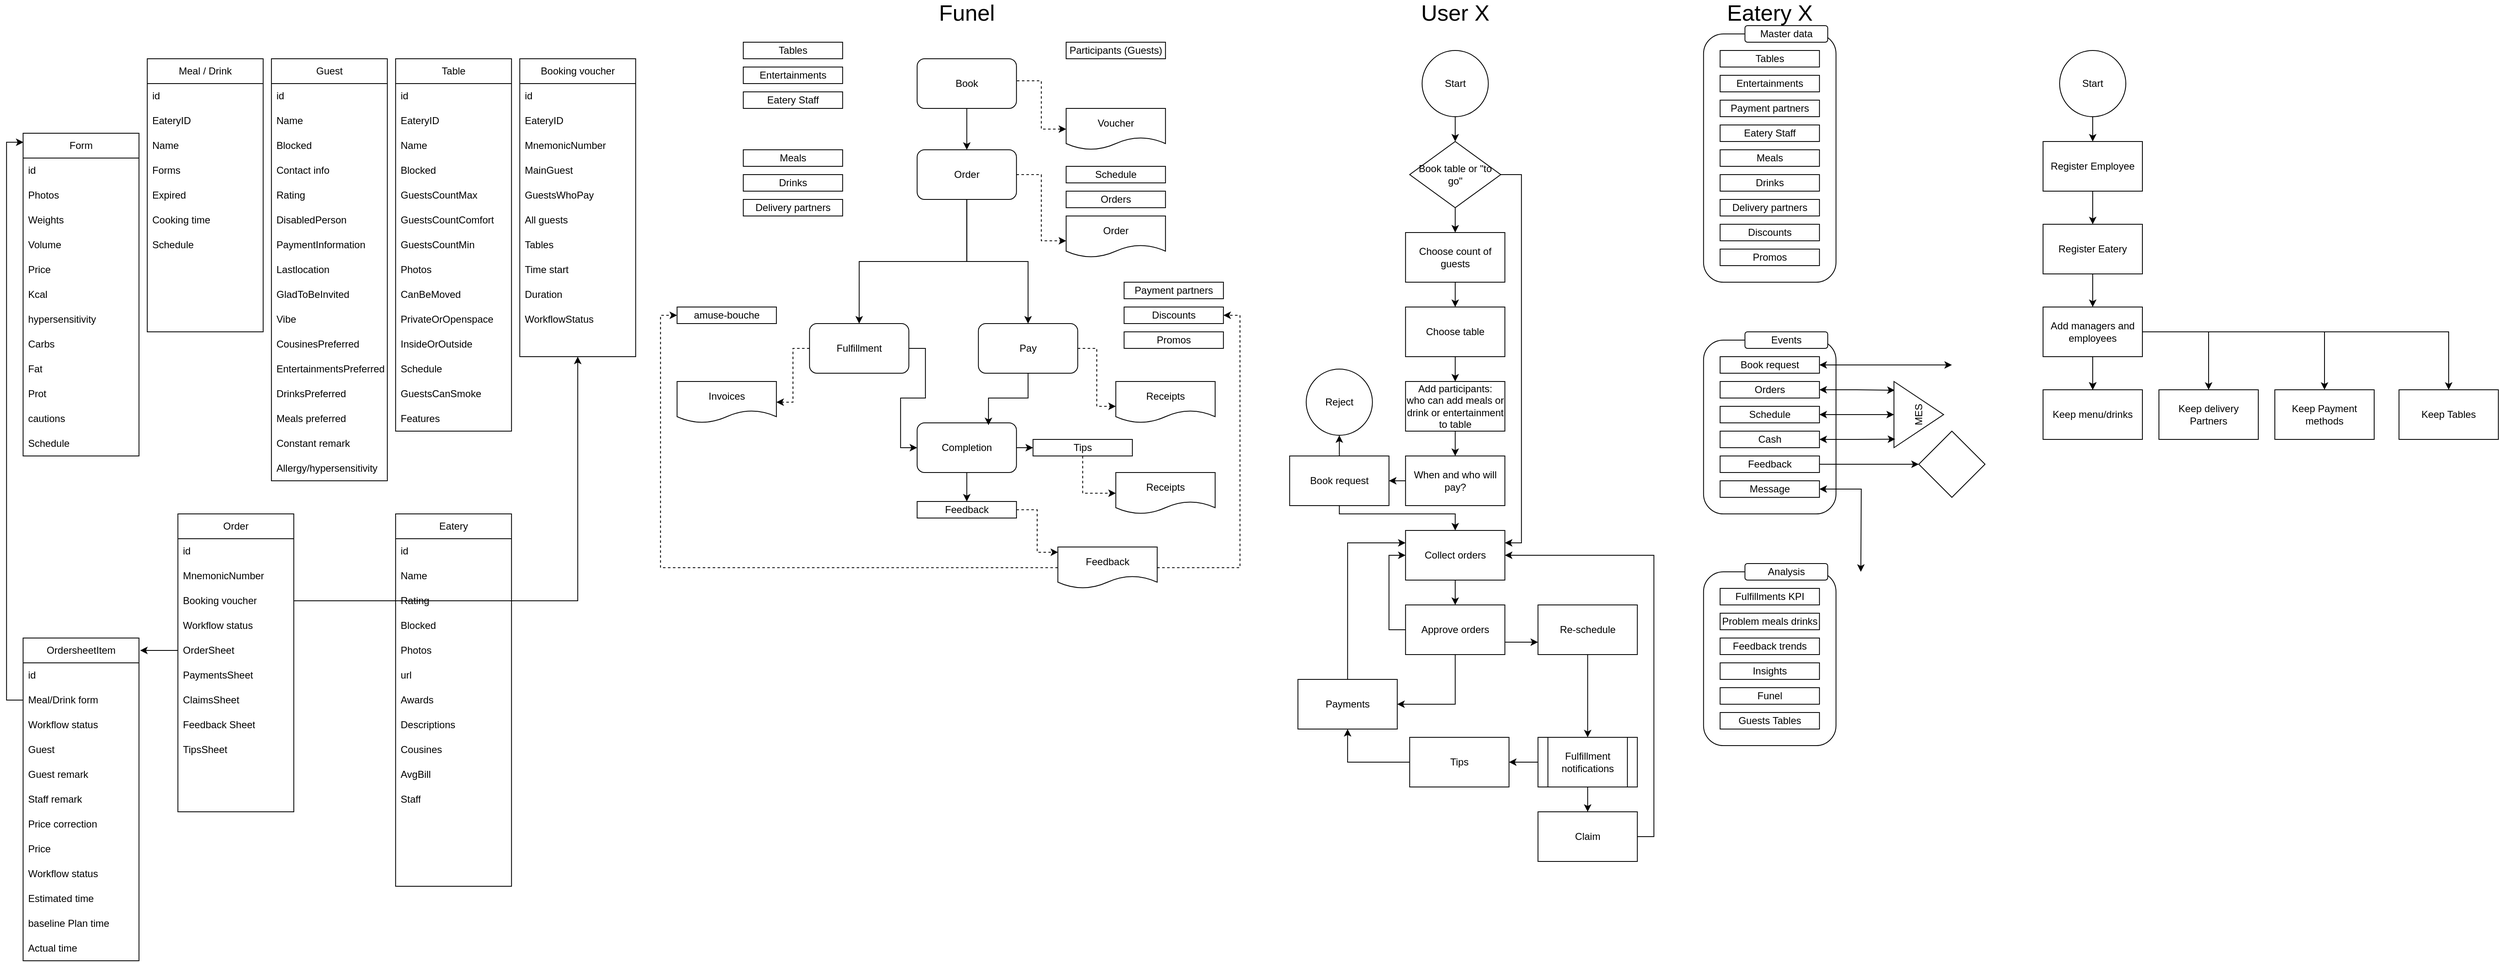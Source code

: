 <mxfile version="24.8.6">
  <diagram name="Страница — 1" id="vu741X5fLtSYm8gFtqXg">
    <mxGraphModel grid="1" page="1" gridSize="10" guides="1" tooltips="1" connect="1" arrows="1" fold="1" pageScale="1" pageWidth="3300" pageHeight="4681" math="0" shadow="0">
      <root>
        <mxCell id="0" />
        <mxCell id="1" parent="0" />
        <mxCell id="9w2xr8IfA3tRWl2amzt5-15" style="edgeStyle=orthogonalEdgeStyle;rounded=0;orthogonalLoop=1;jettySize=auto;html=1;exitX=1.005;exitY=0.443;exitDx=0;exitDy=0;entryX=0;entryY=0.5;entryDx=0;entryDy=0;exitPerimeter=0;dashed=1;" edge="1" parent="1" source="9w2xr8IfA3tRWl2amzt5-1" target="9w2xr8IfA3tRWl2amzt5-14">
          <mxGeometry relative="1" as="geometry" />
        </mxCell>
        <mxCell id="9w2xr8IfA3tRWl2amzt5-34" style="edgeStyle=orthogonalEdgeStyle;rounded=0;orthogonalLoop=1;jettySize=auto;html=1;entryX=0.5;entryY=0;entryDx=0;entryDy=0;" edge="1" parent="1" source="9w2xr8IfA3tRWl2amzt5-1" target="9w2xr8IfA3tRWl2amzt5-2">
          <mxGeometry relative="1" as="geometry" />
        </mxCell>
        <mxCell id="9w2xr8IfA3tRWl2amzt5-1" value="Book" style="rounded=1;whiteSpace=wrap;html=1;" vertex="1" parent="1">
          <mxGeometry x="1159.89" y="130" width="120" height="60" as="geometry" />
        </mxCell>
        <mxCell id="9w2xr8IfA3tRWl2amzt5-17" style="edgeStyle=orthogonalEdgeStyle;rounded=0;orthogonalLoop=1;jettySize=auto;html=1;dashed=1;entryX=0;entryY=0.6;entryDx=0;entryDy=0;entryPerimeter=0;" edge="1" parent="1" source="9w2xr8IfA3tRWl2amzt5-2" target="9w2xr8IfA3tRWl2amzt5-16">
          <mxGeometry relative="1" as="geometry" />
        </mxCell>
        <mxCell id="9w2xr8IfA3tRWl2amzt5-35" style="edgeStyle=orthogonalEdgeStyle;rounded=0;orthogonalLoop=1;jettySize=auto;html=1;exitX=0.5;exitY=1;exitDx=0;exitDy=0;entryX=0.5;entryY=0;entryDx=0;entryDy=0;" edge="1" parent="1" source="9w2xr8IfA3tRWl2amzt5-2" target="9w2xr8IfA3tRWl2amzt5-4">
          <mxGeometry relative="1" as="geometry" />
        </mxCell>
        <mxCell id="9w2xr8IfA3tRWl2amzt5-36" style="edgeStyle=orthogonalEdgeStyle;rounded=0;orthogonalLoop=1;jettySize=auto;html=1;" edge="1" parent="1" source="9w2xr8IfA3tRWl2amzt5-2" target="9w2xr8IfA3tRWl2amzt5-3">
          <mxGeometry relative="1" as="geometry" />
        </mxCell>
        <mxCell id="9w2xr8IfA3tRWl2amzt5-2" value="Order" style="rounded=1;whiteSpace=wrap;html=1;" vertex="1" parent="1">
          <mxGeometry x="1159.89" y="240" width="120" height="60" as="geometry" />
        </mxCell>
        <mxCell id="9w2xr8IfA3tRWl2amzt5-3" value="Pay" style="rounded=1;whiteSpace=wrap;html=1;" vertex="1" parent="1">
          <mxGeometry x="1233.89" y="450" width="120" height="60" as="geometry" />
        </mxCell>
        <mxCell id="9w2xr8IfA3tRWl2amzt5-33" style="edgeStyle=orthogonalEdgeStyle;rounded=0;orthogonalLoop=1;jettySize=auto;html=1;entryX=1;entryY=0.5;entryDx=0;entryDy=0;dashed=1;" edge="1" parent="1" source="9w2xr8IfA3tRWl2amzt5-4" target="9w2xr8IfA3tRWl2amzt5-26">
          <mxGeometry relative="1" as="geometry" />
        </mxCell>
        <mxCell id="9w2xr8IfA3tRWl2amzt5-38" style="edgeStyle=orthogonalEdgeStyle;rounded=0;orthogonalLoop=1;jettySize=auto;html=1;entryX=0;entryY=0.5;entryDx=0;entryDy=0;" edge="1" parent="1" source="9w2xr8IfA3tRWl2amzt5-4" target="9w2xr8IfA3tRWl2amzt5-5">
          <mxGeometry relative="1" as="geometry" />
        </mxCell>
        <mxCell id="9w2xr8IfA3tRWl2amzt5-4" value="Fulfillment" style="rounded=1;whiteSpace=wrap;html=1;" vertex="1" parent="1">
          <mxGeometry x="1029.89" y="450" width="120" height="60" as="geometry" />
        </mxCell>
        <mxCell id="9w2xr8IfA3tRWl2amzt5-46" style="edgeStyle=orthogonalEdgeStyle;rounded=0;orthogonalLoop=1;jettySize=auto;html=1;entryX=0;entryY=0.5;entryDx=0;entryDy=0;" edge="1" parent="1" source="9w2xr8IfA3tRWl2amzt5-5" target="9w2xr8IfA3tRWl2amzt5-30">
          <mxGeometry relative="1" as="geometry" />
        </mxCell>
        <mxCell id="9w2xr8IfA3tRWl2amzt5-47" style="edgeStyle=orthogonalEdgeStyle;rounded=0;orthogonalLoop=1;jettySize=auto;html=1;exitX=0.5;exitY=1;exitDx=0;exitDy=0;entryX=0.5;entryY=0;entryDx=0;entryDy=0;" edge="1" parent="1" source="9w2xr8IfA3tRWl2amzt5-5" target="9w2xr8IfA3tRWl2amzt5-39">
          <mxGeometry relative="1" as="geometry" />
        </mxCell>
        <mxCell id="9w2xr8IfA3tRWl2amzt5-5" value="Completion" style="rounded=1;whiteSpace=wrap;html=1;" vertex="1" parent="1">
          <mxGeometry x="1159.89" y="570" width="120" height="60" as="geometry" />
        </mxCell>
        <mxCell id="9w2xr8IfA3tRWl2amzt5-6" value="Tables" style="rounded=0;whiteSpace=wrap;html=1;" vertex="1" parent="1">
          <mxGeometry x="949.89" y="110" width="120" height="20" as="geometry" />
        </mxCell>
        <mxCell id="9w2xr8IfA3tRWl2amzt5-7" value="Meals" style="rounded=0;whiteSpace=wrap;html=1;" vertex="1" parent="1">
          <mxGeometry x="949.89" y="240" width="120" height="20" as="geometry" />
        </mxCell>
        <mxCell id="9w2xr8IfA3tRWl2amzt5-8" value="Drinks" style="rounded=0;whiteSpace=wrap;html=1;" vertex="1" parent="1">
          <mxGeometry x="949.89" y="270" width="120" height="20" as="geometry" />
        </mxCell>
        <mxCell id="9w2xr8IfA3tRWl2amzt5-9" value="Entertainments" style="rounded=0;whiteSpace=wrap;html=1;" vertex="1" parent="1">
          <mxGeometry x="949.89" y="140" width="120" height="20" as="geometry" />
        </mxCell>
        <mxCell id="9w2xr8IfA3tRWl2amzt5-10" value="Participants (Guests)" style="rounded=0;whiteSpace=wrap;html=1;" vertex="1" parent="1">
          <mxGeometry x="1339.89" y="110" width="120" height="20" as="geometry" />
        </mxCell>
        <mxCell id="9w2xr8IfA3tRWl2amzt5-12" value="Eatery Staff" style="rounded=0;whiteSpace=wrap;html=1;" vertex="1" parent="1">
          <mxGeometry x="949.89" y="170" width="120" height="20" as="geometry" />
        </mxCell>
        <mxCell id="9w2xr8IfA3tRWl2amzt5-14" value="Voucher" style="shape=document;whiteSpace=wrap;html=1;boundedLbl=1;" vertex="1" parent="1">
          <mxGeometry x="1339.89" y="190" width="120" height="50" as="geometry" />
        </mxCell>
        <mxCell id="9w2xr8IfA3tRWl2amzt5-16" value="Order" style="shape=document;whiteSpace=wrap;html=1;boundedLbl=1;" vertex="1" parent="1">
          <mxGeometry x="1339.89" y="320" width="120" height="50" as="geometry" />
        </mxCell>
        <mxCell id="9w2xr8IfA3tRWl2amzt5-18" value="Schedule" style="rounded=0;whiteSpace=wrap;html=1;" vertex="1" parent="1">
          <mxGeometry x="1339.89" y="260" width="120" height="20" as="geometry" />
        </mxCell>
        <mxCell id="9w2xr8IfA3tRWl2amzt5-19" value="Orders" style="rounded=0;whiteSpace=wrap;html=1;" vertex="1" parent="1">
          <mxGeometry x="1339.89" y="290" width="120" height="20" as="geometry" />
        </mxCell>
        <mxCell id="9w2xr8IfA3tRWl2amzt5-20" value="Payment partners" style="rounded=0;whiteSpace=wrap;html=1;" vertex="1" parent="1">
          <mxGeometry x="1409.89" y="400" width="120" height="20" as="geometry" />
        </mxCell>
        <mxCell id="9w2xr8IfA3tRWl2amzt5-21" value="Discounts" style="rounded=0;whiteSpace=wrap;html=1;" vertex="1" parent="1">
          <mxGeometry x="1409.89" y="430" width="120" height="20" as="geometry" />
        </mxCell>
        <mxCell id="9w2xr8IfA3tRWl2amzt5-22" value="Promos" style="rounded=0;whiteSpace=wrap;html=1;" vertex="1" parent="1">
          <mxGeometry x="1409.89" y="460" width="120" height="20" as="geometry" />
        </mxCell>
        <mxCell id="9w2xr8IfA3tRWl2amzt5-24" value="Receipts" style="shape=document;whiteSpace=wrap;html=1;boundedLbl=1;" vertex="1" parent="1">
          <mxGeometry x="1399.89" y="520" width="120" height="50" as="geometry" />
        </mxCell>
        <mxCell id="9w2xr8IfA3tRWl2amzt5-25" style="edgeStyle=orthogonalEdgeStyle;rounded=0;orthogonalLoop=1;jettySize=auto;html=1;entryX=0;entryY=0.6;entryDx=0;entryDy=0;entryPerimeter=0;dashed=1;" edge="1" parent="1" source="9w2xr8IfA3tRWl2amzt5-3" target="9w2xr8IfA3tRWl2amzt5-24">
          <mxGeometry relative="1" as="geometry" />
        </mxCell>
        <mxCell id="9w2xr8IfA3tRWl2amzt5-26" value="Invoices" style="shape=document;whiteSpace=wrap;html=1;boundedLbl=1;" vertex="1" parent="1">
          <mxGeometry x="869.89" y="520" width="120" height="50" as="geometry" />
        </mxCell>
        <mxCell id="9w2xr8IfA3tRWl2amzt5-27" value="Receipts" style="shape=document;whiteSpace=wrap;html=1;boundedLbl=1;" vertex="1" parent="1">
          <mxGeometry x="1399.89" y="630" width="120" height="50" as="geometry" />
        </mxCell>
        <mxCell id="9w2xr8IfA3tRWl2amzt5-32" style="edgeStyle=orthogonalEdgeStyle;rounded=0;orthogonalLoop=1;jettySize=auto;html=1;entryX=0;entryY=0.5;entryDx=0;entryDy=0;dashed=1;" edge="1" parent="1" source="9w2xr8IfA3tRWl2amzt5-30" target="9w2xr8IfA3tRWl2amzt5-27">
          <mxGeometry relative="1" as="geometry" />
        </mxCell>
        <mxCell id="9w2xr8IfA3tRWl2amzt5-30" value="Tips" style="rounded=0;whiteSpace=wrap;html=1;" vertex="1" parent="1">
          <mxGeometry x="1299.89" y="590" width="120" height="20" as="geometry" />
        </mxCell>
        <mxCell id="9w2xr8IfA3tRWl2amzt5-37" style="edgeStyle=orthogonalEdgeStyle;rounded=0;orthogonalLoop=1;jettySize=auto;html=1;entryX=0.718;entryY=0.046;entryDx=0;entryDy=0;entryPerimeter=0;" edge="1" parent="1" source="9w2xr8IfA3tRWl2amzt5-3" target="9w2xr8IfA3tRWl2amzt5-5">
          <mxGeometry relative="1" as="geometry" />
        </mxCell>
        <mxCell id="9w2xr8IfA3tRWl2amzt5-39" value="Feedback" style="rounded=0;whiteSpace=wrap;html=1;" vertex="1" parent="1">
          <mxGeometry x="1159.89" y="665" width="120" height="20" as="geometry" />
        </mxCell>
        <mxCell id="9w2xr8IfA3tRWl2amzt5-40" value="amuse-bouche" style="rounded=0;whiteSpace=wrap;html=1;" vertex="1" parent="1">
          <mxGeometry x="869.89" y="430" width="120" height="20" as="geometry" />
        </mxCell>
        <mxCell id="9w2xr8IfA3tRWl2amzt5-43" style="edgeStyle=orthogonalEdgeStyle;rounded=0;orthogonalLoop=1;jettySize=auto;html=1;entryX=0;entryY=0.5;entryDx=0;entryDy=0;dashed=1;" edge="1" parent="1" source="9w2xr8IfA3tRWl2amzt5-42" target="9w2xr8IfA3tRWl2amzt5-40">
          <mxGeometry relative="1" as="geometry" />
        </mxCell>
        <mxCell id="9w2xr8IfA3tRWl2amzt5-42" value="Feedback" style="shape=document;whiteSpace=wrap;html=1;boundedLbl=1;" vertex="1" parent="1">
          <mxGeometry x="1329.89" y="720" width="120" height="50" as="geometry" />
        </mxCell>
        <mxCell id="9w2xr8IfA3tRWl2amzt5-44" style="edgeStyle=orthogonalEdgeStyle;rounded=0;orthogonalLoop=1;jettySize=auto;html=1;entryX=1;entryY=0.5;entryDx=0;entryDy=0;exitX=1;exitY=0.5;exitDx=0;exitDy=0;dashed=1;" edge="1" parent="1" source="9w2xr8IfA3tRWl2amzt5-42" target="9w2xr8IfA3tRWl2amzt5-21">
          <mxGeometry relative="1" as="geometry" />
        </mxCell>
        <mxCell id="9w2xr8IfA3tRWl2amzt5-45" style="edgeStyle=orthogonalEdgeStyle;rounded=0;orthogonalLoop=1;jettySize=auto;html=1;entryX=0.002;entryY=0.127;entryDx=0;entryDy=0;entryPerimeter=0;dashed=1;" edge="1" parent="1" source="9w2xr8IfA3tRWl2amzt5-39" target="9w2xr8IfA3tRWl2amzt5-42">
          <mxGeometry relative="1" as="geometry" />
        </mxCell>
        <mxCell id="9w2xr8IfA3tRWl2amzt5-50" value="Delivery partners" style="rounded=0;whiteSpace=wrap;html=1;" vertex="1" parent="1">
          <mxGeometry x="949.89" y="300" width="120" height="20" as="geometry" />
        </mxCell>
        <mxCell id="9w2xr8IfA3tRWl2amzt5-53" style="edgeStyle=orthogonalEdgeStyle;rounded=0;orthogonalLoop=1;jettySize=auto;html=1;entryX=0.5;entryY=0;entryDx=0;entryDy=0;" edge="1" parent="1" source="9w2xr8IfA3tRWl2amzt5-51" target="9w2xr8IfA3tRWl2amzt5-52">
          <mxGeometry relative="1" as="geometry" />
        </mxCell>
        <mxCell id="9w2xr8IfA3tRWl2amzt5-51" value="Start" style="ellipse;whiteSpace=wrap;html=1;aspect=fixed;" vertex="1" parent="1">
          <mxGeometry x="1769.89" y="120" width="80" height="80" as="geometry" />
        </mxCell>
        <mxCell id="9w2xr8IfA3tRWl2amzt5-56" style="edgeStyle=orthogonalEdgeStyle;rounded=0;orthogonalLoop=1;jettySize=auto;html=1;entryX=0.5;entryY=0;entryDx=0;entryDy=0;" edge="1" parent="1" source="9w2xr8IfA3tRWl2amzt5-52" target="9w2xr8IfA3tRWl2amzt5-55">
          <mxGeometry relative="1" as="geometry" />
        </mxCell>
        <mxCell id="9w2xr8IfA3tRWl2amzt5-116" style="edgeStyle=orthogonalEdgeStyle;rounded=0;orthogonalLoop=1;jettySize=auto;html=1;entryX=1;entryY=0.25;entryDx=0;entryDy=0;exitX=1;exitY=0.5;exitDx=0;exitDy=0;" edge="1" parent="1" source="9w2xr8IfA3tRWl2amzt5-52" target="9w2xr8IfA3tRWl2amzt5-63">
          <mxGeometry relative="1" as="geometry" />
        </mxCell>
        <mxCell id="9w2xr8IfA3tRWl2amzt5-52" value="Book table or &quot;to go&quot;" style="rhombus;whiteSpace=wrap;html=1;" vertex="1" parent="1">
          <mxGeometry x="1754.89" y="230" width="110" height="80" as="geometry" />
        </mxCell>
        <mxCell id="9w2xr8IfA3tRWl2amzt5-54" value="User X" style="text;html=1;align=center;verticalAlign=middle;whiteSpace=wrap;rounded=0;fontSize=27;" vertex="1" parent="1">
          <mxGeometry x="1759.89" y="60" width="100" height="30" as="geometry" />
        </mxCell>
        <mxCell id="9w2xr8IfA3tRWl2amzt5-58" style="edgeStyle=orthogonalEdgeStyle;rounded=0;orthogonalLoop=1;jettySize=auto;html=1;entryX=0.5;entryY=0;entryDx=0;entryDy=0;" edge="1" parent="1" source="9w2xr8IfA3tRWl2amzt5-55" target="9w2xr8IfA3tRWl2amzt5-57">
          <mxGeometry relative="1" as="geometry" />
        </mxCell>
        <mxCell id="9w2xr8IfA3tRWl2amzt5-55" value="Choose count of guests" style="rounded=0;whiteSpace=wrap;html=1;" vertex="1" parent="1">
          <mxGeometry x="1749.89" y="340" width="120" height="60" as="geometry" />
        </mxCell>
        <mxCell id="9w2xr8IfA3tRWl2amzt5-60" style="edgeStyle=orthogonalEdgeStyle;rounded=0;orthogonalLoop=1;jettySize=auto;html=1;entryX=0.5;entryY=0;entryDx=0;entryDy=0;" edge="1" parent="1" source="9w2xr8IfA3tRWl2amzt5-57" target="9w2xr8IfA3tRWl2amzt5-59">
          <mxGeometry relative="1" as="geometry" />
        </mxCell>
        <mxCell id="9w2xr8IfA3tRWl2amzt5-57" value="Choose table" style="rounded=0;whiteSpace=wrap;html=1;" vertex="1" parent="1">
          <mxGeometry x="1749.89" y="430" width="120" height="60" as="geometry" />
        </mxCell>
        <mxCell id="9w2xr8IfA3tRWl2amzt5-62" style="edgeStyle=orthogonalEdgeStyle;rounded=0;orthogonalLoop=1;jettySize=auto;html=1;entryX=0.5;entryY=0;entryDx=0;entryDy=0;" edge="1" parent="1" source="9w2xr8IfA3tRWl2amzt5-59" target="9w2xr8IfA3tRWl2amzt5-61">
          <mxGeometry relative="1" as="geometry" />
        </mxCell>
        <mxCell id="9w2xr8IfA3tRWl2amzt5-59" value="Add participants:&lt;br&gt;who can add meals or drink or entertainment to table" style="rounded=0;whiteSpace=wrap;html=1;" vertex="1" parent="1">
          <mxGeometry x="1749.89" y="520" width="120" height="60" as="geometry" />
        </mxCell>
        <mxCell id="9w2xr8IfA3tRWl2amzt5-162" style="edgeStyle=orthogonalEdgeStyle;rounded=0;orthogonalLoop=1;jettySize=auto;html=1;" edge="1" parent="1" source="9w2xr8IfA3tRWl2amzt5-61" target="9w2xr8IfA3tRWl2amzt5-161">
          <mxGeometry relative="1" as="geometry" />
        </mxCell>
        <mxCell id="9w2xr8IfA3tRWl2amzt5-61" value="When and who will pay?" style="rounded=0;whiteSpace=wrap;html=1;" vertex="1" parent="1">
          <mxGeometry x="1749.89" y="610" width="120" height="60" as="geometry" />
        </mxCell>
        <mxCell id="9w2xr8IfA3tRWl2amzt5-66" style="edgeStyle=orthogonalEdgeStyle;rounded=0;orthogonalLoop=1;jettySize=auto;html=1;entryX=0.5;entryY=0;entryDx=0;entryDy=0;" edge="1" parent="1" source="9w2xr8IfA3tRWl2amzt5-63" target="9w2xr8IfA3tRWl2amzt5-65">
          <mxGeometry relative="1" as="geometry" />
        </mxCell>
        <mxCell id="9w2xr8IfA3tRWl2amzt5-63" value="Collect orders" style="rounded=0;whiteSpace=wrap;html=1;" vertex="1" parent="1">
          <mxGeometry x="1749.89" y="700" width="120" height="60" as="geometry" />
        </mxCell>
        <mxCell id="9w2xr8IfA3tRWl2amzt5-69" style="edgeStyle=orthogonalEdgeStyle;rounded=0;orthogonalLoop=1;jettySize=auto;html=1;entryX=0;entryY=0.5;entryDx=0;entryDy=0;exitX=0;exitY=0.5;exitDx=0;exitDy=0;" edge="1" parent="1" source="9w2xr8IfA3tRWl2amzt5-65" target="9w2xr8IfA3tRWl2amzt5-63">
          <mxGeometry relative="1" as="geometry" />
        </mxCell>
        <mxCell id="9w2xr8IfA3tRWl2amzt5-71" style="edgeStyle=orthogonalEdgeStyle;rounded=0;orthogonalLoop=1;jettySize=auto;html=1;exitX=0.5;exitY=1;exitDx=0;exitDy=0;entryX=1;entryY=0.5;entryDx=0;entryDy=0;" edge="1" parent="1" source="9w2xr8IfA3tRWl2amzt5-65" target="9w2xr8IfA3tRWl2amzt5-70">
          <mxGeometry relative="1" as="geometry" />
        </mxCell>
        <mxCell id="9w2xr8IfA3tRWl2amzt5-80" style="edgeStyle=orthogonalEdgeStyle;rounded=0;orthogonalLoop=1;jettySize=auto;html=1;exitX=1;exitY=0.75;exitDx=0;exitDy=0;entryX=0;entryY=0.75;entryDx=0;entryDy=0;" edge="1" parent="1" source="9w2xr8IfA3tRWl2amzt5-65" target="9w2xr8IfA3tRWl2amzt5-79">
          <mxGeometry relative="1" as="geometry" />
        </mxCell>
        <mxCell id="9w2xr8IfA3tRWl2amzt5-65" value="Approve orders" style="rounded=0;whiteSpace=wrap;html=1;" vertex="1" parent="1">
          <mxGeometry x="1749.89" y="790" width="120" height="60" as="geometry" />
        </mxCell>
        <mxCell id="9w2xr8IfA3tRWl2amzt5-77" style="edgeStyle=orthogonalEdgeStyle;rounded=0;orthogonalLoop=1;jettySize=auto;html=1;entryX=0.5;entryY=0;entryDx=0;entryDy=0;exitX=0.5;exitY=1;exitDx=0;exitDy=0;" edge="1" parent="1" source="9w2xr8IfA3tRWl2amzt5-79" target="9w2xr8IfA3tRWl2amzt5-73">
          <mxGeometry relative="1" as="geometry" />
        </mxCell>
        <mxCell id="9w2xr8IfA3tRWl2amzt5-72" style="edgeStyle=orthogonalEdgeStyle;rounded=0;orthogonalLoop=1;jettySize=auto;html=1;entryX=0;entryY=0.25;entryDx=0;entryDy=0;exitX=0.5;exitY=0;exitDx=0;exitDy=0;" edge="1" parent="1" source="9w2xr8IfA3tRWl2amzt5-70" target="9w2xr8IfA3tRWl2amzt5-63">
          <mxGeometry relative="1" as="geometry" />
        </mxCell>
        <mxCell id="9w2xr8IfA3tRWl2amzt5-70" value="Payments" style="rounded=0;whiteSpace=wrap;html=1;" vertex="1" parent="1">
          <mxGeometry x="1619.89" y="880" width="120" height="60" as="geometry" />
        </mxCell>
        <mxCell id="9w2xr8IfA3tRWl2amzt5-76" style="edgeStyle=orthogonalEdgeStyle;rounded=0;orthogonalLoop=1;jettySize=auto;html=1;" edge="1" parent="1" source="9w2xr8IfA3tRWl2amzt5-73" target="9w2xr8IfA3tRWl2amzt5-74">
          <mxGeometry relative="1" as="geometry" />
        </mxCell>
        <mxCell id="9w2xr8IfA3tRWl2amzt5-82" style="edgeStyle=orthogonalEdgeStyle;rounded=0;orthogonalLoop=1;jettySize=auto;html=1;entryX=0.5;entryY=0;entryDx=0;entryDy=0;" edge="1" parent="1" source="9w2xr8IfA3tRWl2amzt5-73" target="9w2xr8IfA3tRWl2amzt5-81">
          <mxGeometry relative="1" as="geometry" />
        </mxCell>
        <mxCell id="9w2xr8IfA3tRWl2amzt5-73" value="Fulfillment notifications" style="shape=process;whiteSpace=wrap;html=1;backgroundOutline=1;" vertex="1" parent="1">
          <mxGeometry x="1909.89" y="950" width="120" height="60" as="geometry" />
        </mxCell>
        <mxCell id="9w2xr8IfA3tRWl2amzt5-75" style="edgeStyle=orthogonalEdgeStyle;rounded=0;orthogonalLoop=1;jettySize=auto;html=1;entryX=0.5;entryY=1;entryDx=0;entryDy=0;" edge="1" parent="1" source="9w2xr8IfA3tRWl2amzt5-74" target="9w2xr8IfA3tRWl2amzt5-70">
          <mxGeometry relative="1" as="geometry" />
        </mxCell>
        <mxCell id="9w2xr8IfA3tRWl2amzt5-74" value="Tips" style="rounded=0;whiteSpace=wrap;html=1;" vertex="1" parent="1">
          <mxGeometry x="1754.89" y="950" width="120" height="60" as="geometry" />
        </mxCell>
        <mxCell id="9w2xr8IfA3tRWl2amzt5-79" value="Re-schedule" style="rounded=0;whiteSpace=wrap;html=1;" vertex="1" parent="1">
          <mxGeometry x="1909.89" y="790" width="120" height="60" as="geometry" />
        </mxCell>
        <mxCell id="9w2xr8IfA3tRWl2amzt5-83" style="edgeStyle=orthogonalEdgeStyle;rounded=0;orthogonalLoop=1;jettySize=auto;html=1;entryX=1;entryY=0.5;entryDx=0;entryDy=0;exitX=1;exitY=0.5;exitDx=0;exitDy=0;" edge="1" parent="1" source="9w2xr8IfA3tRWl2amzt5-81" target="9w2xr8IfA3tRWl2amzt5-63">
          <mxGeometry relative="1" as="geometry" />
        </mxCell>
        <mxCell id="9w2xr8IfA3tRWl2amzt5-81" value="Claim" style="rounded=0;whiteSpace=wrap;html=1;" vertex="1" parent="1">
          <mxGeometry x="1909.89" y="1040" width="120" height="60" as="geometry" />
        </mxCell>
        <mxCell id="9w2xr8IfA3tRWl2amzt5-84" value="Eatery X" style="text;html=1;align=center;verticalAlign=middle;whiteSpace=wrap;rounded=0;fontSize=27;" vertex="1" parent="1">
          <mxGeometry x="2124.89" y="60" width="130" height="30" as="geometry" />
        </mxCell>
        <mxCell id="9w2xr8IfA3tRWl2amzt5-85" value="Tables" style="rounded=0;whiteSpace=wrap;html=1;" vertex="1" parent="1">
          <mxGeometry x="2129.89" y="120" width="120" height="20" as="geometry" />
        </mxCell>
        <mxCell id="9w2xr8IfA3tRWl2amzt5-86" value="Entertainments" style="rounded=0;whiteSpace=wrap;html=1;" vertex="1" parent="1">
          <mxGeometry x="2129.89" y="150" width="120" height="20" as="geometry" />
        </mxCell>
        <mxCell id="9w2xr8IfA3tRWl2amzt5-87" value="Meals" style="rounded=0;whiteSpace=wrap;html=1;" vertex="1" parent="1">
          <mxGeometry x="2129.89" y="240" width="120" height="20" as="geometry" />
        </mxCell>
        <mxCell id="9w2xr8IfA3tRWl2amzt5-88" value="Drinks" style="rounded=0;whiteSpace=wrap;html=1;" vertex="1" parent="1">
          <mxGeometry x="2129.89" y="270" width="120" height="20" as="geometry" />
        </mxCell>
        <mxCell id="9w2xr8IfA3tRWl2amzt5-89" value="Delivery partners" style="rounded=0;whiteSpace=wrap;html=1;" vertex="1" parent="1">
          <mxGeometry x="2129.89" y="300" width="120" height="20" as="geometry" />
        </mxCell>
        <mxCell id="9w2xr8IfA3tRWl2amzt5-90" value="Payment partners" style="rounded=0;whiteSpace=wrap;html=1;" vertex="1" parent="1">
          <mxGeometry x="2129.89" y="180" width="120" height="20" as="geometry" />
        </mxCell>
        <mxCell id="9w2xr8IfA3tRWl2amzt5-91" value="Eatery Staff" style="rounded=0;whiteSpace=wrap;html=1;" vertex="1" parent="1">
          <mxGeometry x="2129.89" y="210" width="120" height="20" as="geometry" />
        </mxCell>
        <mxCell id="9w2xr8IfA3tRWl2amzt5-92" value="Discounts" style="rounded=0;whiteSpace=wrap;html=1;" vertex="1" parent="1">
          <mxGeometry x="2129.89" y="330" width="120" height="20" as="geometry" />
        </mxCell>
        <mxCell id="9w2xr8IfA3tRWl2amzt5-93" value="Promos" style="rounded=0;whiteSpace=wrap;html=1;" vertex="1" parent="1">
          <mxGeometry x="2129.89" y="360" width="120" height="20" as="geometry" />
        </mxCell>
        <mxCell id="9w2xr8IfA3tRWl2amzt5-106" style="edgeStyle=orthogonalEdgeStyle;rounded=0;orthogonalLoop=1;jettySize=auto;html=1;entryX=0;entryY=0.5;entryDx=0;entryDy=0;" edge="1" parent="1" source="9w2xr8IfA3tRWl2amzt5-94" target="9w2xr8IfA3tRWl2amzt5-109">
          <mxGeometry relative="1" as="geometry">
            <mxPoint x="2309.89" y="620" as="targetPoint" />
          </mxGeometry>
        </mxCell>
        <mxCell id="9w2xr8IfA3tRWl2amzt5-94" value="Feedback" style="rounded=0;whiteSpace=wrap;html=1;" vertex="1" parent="1">
          <mxGeometry x="2129.89" y="610" width="120" height="20" as="geometry" />
        </mxCell>
        <mxCell id="9w2xr8IfA3tRWl2amzt5-95" value="Schedule" style="rounded=0;whiteSpace=wrap;html=1;" vertex="1" parent="1">
          <mxGeometry x="2129.89" y="550" width="120" height="20" as="geometry" />
        </mxCell>
        <mxCell id="9w2xr8IfA3tRWl2amzt5-104" style="edgeStyle=orthogonalEdgeStyle;rounded=0;orthogonalLoop=1;jettySize=auto;html=1;entryX=0.015;entryY=0.132;entryDx=0;entryDy=0;startArrow=classic;startFill=1;entryPerimeter=0;" edge="1" parent="1" source="9w2xr8IfA3tRWl2amzt5-96" target="9w2xr8IfA3tRWl2amzt5-103">
          <mxGeometry relative="1" as="geometry" />
        </mxCell>
        <mxCell id="9w2xr8IfA3tRWl2amzt5-96" value="Orders" style="rounded=0;whiteSpace=wrap;html=1;" vertex="1" parent="1">
          <mxGeometry x="2129.89" y="520" width="120" height="20" as="geometry" />
        </mxCell>
        <mxCell id="9w2xr8IfA3tRWl2amzt5-97" value="" style="rounded=1;whiteSpace=wrap;html=1;fillColor=none;" vertex="1" parent="1">
          <mxGeometry x="2109.89" y="100" width="160" height="300" as="geometry" />
        </mxCell>
        <mxCell id="9w2xr8IfA3tRWl2amzt5-99" value="" style="rounded=1;whiteSpace=wrap;html=1;fillColor=none;" vertex="1" parent="1">
          <mxGeometry x="2109.89" y="470" width="160" height="210" as="geometry" />
        </mxCell>
        <mxCell id="9w2xr8IfA3tRWl2amzt5-98" value="Master data" style="rounded=1;whiteSpace=wrap;html=1;" vertex="1" parent="1">
          <mxGeometry x="2159.89" y="90" width="100" height="20" as="geometry" />
        </mxCell>
        <mxCell id="9w2xr8IfA3tRWl2amzt5-100" value="Events" style="rounded=1;whiteSpace=wrap;html=1;" vertex="1" parent="1">
          <mxGeometry x="2159.89" y="460" width="100" height="20" as="geometry" />
        </mxCell>
        <mxCell id="9w2xr8IfA3tRWl2amzt5-101" value="Cash" style="rounded=0;whiteSpace=wrap;html=1;" vertex="1" parent="1">
          <mxGeometry x="2129.89" y="580" width="120" height="20" as="geometry" />
        </mxCell>
        <mxCell id="9w2xr8IfA3tRWl2amzt5-102" value="Funel" style="text;html=1;align=center;verticalAlign=middle;whiteSpace=wrap;rounded=0;fontSize=27;" vertex="1" parent="1">
          <mxGeometry x="1189.89" y="60" width="60" height="30" as="geometry" />
        </mxCell>
        <mxCell id="9w2xr8IfA3tRWl2amzt5-103" value="MES" style="triangle;whiteSpace=wrap;html=1;horizontal=0;" vertex="1" parent="1">
          <mxGeometry x="2339.89" y="520" width="60" height="80" as="geometry" />
        </mxCell>
        <mxCell id="9w2xr8IfA3tRWl2amzt5-105" style="edgeStyle=orthogonalEdgeStyle;rounded=0;orthogonalLoop=1;jettySize=auto;html=1;entryX=0;entryY=0.5;entryDx=0;entryDy=0;startArrow=classic;startFill=1;" edge="1" parent="1" source="9w2xr8IfA3tRWl2amzt5-95" target="9w2xr8IfA3tRWl2amzt5-103">
          <mxGeometry relative="1" as="geometry" />
        </mxCell>
        <mxCell id="9w2xr8IfA3tRWl2amzt5-108" style="edgeStyle=orthogonalEdgeStyle;rounded=0;orthogonalLoop=1;jettySize=auto;html=1;entryX=0.025;entryY=0.871;entryDx=0;entryDy=0;entryPerimeter=0;startArrow=classic;startFill=1;" edge="1" parent="1" source="9w2xr8IfA3tRWl2amzt5-101" target="9w2xr8IfA3tRWl2amzt5-103">
          <mxGeometry relative="1" as="geometry" />
        </mxCell>
        <mxCell id="9w2xr8IfA3tRWl2amzt5-109" value="" style="rhombus;whiteSpace=wrap;html=1;" vertex="1" parent="1">
          <mxGeometry x="2369.89" y="580" width="80" height="80" as="geometry" />
        </mxCell>
        <mxCell id="9w2xr8IfA3tRWl2amzt5-111" style="edgeStyle=orthogonalEdgeStyle;rounded=0;orthogonalLoop=1;jettySize=auto;html=1;startArrow=classic;startFill=1;" edge="1" parent="1" source="9w2xr8IfA3tRWl2amzt5-110">
          <mxGeometry relative="1" as="geometry">
            <mxPoint x="2299.89" y="750" as="targetPoint" />
          </mxGeometry>
        </mxCell>
        <mxCell id="9w2xr8IfA3tRWl2amzt5-110" value="Message" style="rounded=0;whiteSpace=wrap;html=1;" vertex="1" parent="1">
          <mxGeometry x="2129.89" y="640" width="120" height="20" as="geometry" />
        </mxCell>
        <mxCell id="9w2xr8IfA3tRWl2amzt5-117" value="Table" style="swimlane;fontStyle=0;childLayout=stackLayout;horizontal=1;startSize=30;horizontalStack=0;resizeParent=1;resizeParentMax=0;resizeLast=0;collapsible=1;marginBottom=0;whiteSpace=wrap;html=1;" vertex="1" parent="1">
          <mxGeometry x="529.89" y="130" width="140" height="450" as="geometry">
            <mxRectangle x="-180" y="30" width="70" height="30" as="alternateBounds" />
          </mxGeometry>
        </mxCell>
        <mxCell id="9w2xr8IfA3tRWl2amzt5-118" value="id" style="text;strokeColor=none;fillColor=none;align=left;verticalAlign=middle;spacingLeft=4;spacingRight=4;overflow=hidden;points=[[0,0.5],[1,0.5]];portConstraint=eastwest;rotatable=0;whiteSpace=wrap;html=1;" vertex="1" parent="9w2xr8IfA3tRWl2amzt5-117">
          <mxGeometry y="30" width="140" height="30" as="geometry" />
        </mxCell>
        <mxCell id="9w2xr8IfA3tRWl2amzt5-227" value="EateryID" style="text;strokeColor=none;fillColor=none;align=left;verticalAlign=middle;spacingLeft=4;spacingRight=4;overflow=hidden;points=[[0,0.5],[1,0.5]];portConstraint=eastwest;rotatable=0;whiteSpace=wrap;html=1;" vertex="1" parent="9w2xr8IfA3tRWl2amzt5-117">
          <mxGeometry y="60" width="140" height="30" as="geometry" />
        </mxCell>
        <mxCell id="9w2xr8IfA3tRWl2amzt5-119" value="Name" style="text;strokeColor=none;fillColor=none;align=left;verticalAlign=middle;spacingLeft=4;spacingRight=4;overflow=hidden;points=[[0,0.5],[1,0.5]];portConstraint=eastwest;rotatable=0;whiteSpace=wrap;html=1;" vertex="1" parent="9w2xr8IfA3tRWl2amzt5-117">
          <mxGeometry y="90" width="140" height="30" as="geometry" />
        </mxCell>
        <mxCell id="9w2xr8IfA3tRWl2amzt5-143" value="Blocked" style="text;strokeColor=none;fillColor=none;align=left;verticalAlign=middle;spacingLeft=4;spacingRight=4;overflow=hidden;points=[[0,0.5],[1,0.5]];portConstraint=eastwest;rotatable=0;whiteSpace=wrap;html=1;" vertex="1" parent="9w2xr8IfA3tRWl2amzt5-117">
          <mxGeometry y="120" width="140" height="30" as="geometry" />
        </mxCell>
        <mxCell id="9w2xr8IfA3tRWl2amzt5-120" value="GuestsCountMax" style="text;strokeColor=none;fillColor=none;align=left;verticalAlign=middle;spacingLeft=4;spacingRight=4;overflow=hidden;points=[[0,0.5],[1,0.5]];portConstraint=eastwest;rotatable=0;whiteSpace=wrap;html=1;" vertex="1" parent="9w2xr8IfA3tRWl2amzt5-117">
          <mxGeometry y="150" width="140" height="30" as="geometry" />
        </mxCell>
        <mxCell id="9w2xr8IfA3tRWl2amzt5-124" value="GuestsCountComfort" style="text;strokeColor=none;fillColor=none;align=left;verticalAlign=middle;spacingLeft=4;spacingRight=4;overflow=hidden;points=[[0,0.5],[1,0.5]];portConstraint=eastwest;rotatable=0;whiteSpace=wrap;html=1;" vertex="1" parent="9w2xr8IfA3tRWl2amzt5-117">
          <mxGeometry y="180" width="140" height="30" as="geometry" />
        </mxCell>
        <mxCell id="9w2xr8IfA3tRWl2amzt5-123" value="GuestsCountMin" style="text;strokeColor=none;fillColor=none;align=left;verticalAlign=middle;spacingLeft=4;spacingRight=4;overflow=hidden;points=[[0,0.5],[1,0.5]];portConstraint=eastwest;rotatable=0;whiteSpace=wrap;html=1;" vertex="1" parent="9w2xr8IfA3tRWl2amzt5-117">
          <mxGeometry y="210" width="140" height="30" as="geometry" />
        </mxCell>
        <mxCell id="9w2xr8IfA3tRWl2amzt5-122" value="Photos" style="text;strokeColor=none;fillColor=none;align=left;verticalAlign=middle;spacingLeft=4;spacingRight=4;overflow=hidden;points=[[0,0.5],[1,0.5]];portConstraint=eastwest;rotatable=0;whiteSpace=wrap;html=1;" vertex="1" parent="9w2xr8IfA3tRWl2amzt5-117">
          <mxGeometry y="240" width="140" height="30" as="geometry" />
        </mxCell>
        <mxCell id="9w2xr8IfA3tRWl2amzt5-126" value="CanBeMoved" style="text;strokeColor=none;fillColor=none;align=left;verticalAlign=middle;spacingLeft=4;spacingRight=4;overflow=hidden;points=[[0,0.5],[1,0.5]];portConstraint=eastwest;rotatable=0;whiteSpace=wrap;html=1;" vertex="1" parent="9w2xr8IfA3tRWl2amzt5-117">
          <mxGeometry y="270" width="140" height="30" as="geometry" />
        </mxCell>
        <mxCell id="9w2xr8IfA3tRWl2amzt5-125" value="PrivateOrOpenspace" style="text;strokeColor=none;fillColor=none;align=left;verticalAlign=middle;spacingLeft=4;spacingRight=4;overflow=hidden;points=[[0,0.5],[1,0.5]];portConstraint=eastwest;rotatable=0;whiteSpace=wrap;html=1;" vertex="1" parent="9w2xr8IfA3tRWl2amzt5-117">
          <mxGeometry y="300" width="140" height="30" as="geometry" />
        </mxCell>
        <mxCell id="9w2xr8IfA3tRWl2amzt5-121" value="InsideOrOutside" style="text;strokeColor=none;fillColor=none;align=left;verticalAlign=middle;spacingLeft=4;spacingRight=4;overflow=hidden;points=[[0,0.5],[1,0.5]];portConstraint=eastwest;rotatable=0;whiteSpace=wrap;html=1;" vertex="1" parent="9w2xr8IfA3tRWl2amzt5-117">
          <mxGeometry y="330" width="140" height="30" as="geometry" />
        </mxCell>
        <mxCell id="9w2xr8IfA3tRWl2amzt5-129" value="Schedule" style="text;strokeColor=none;fillColor=none;align=left;verticalAlign=middle;spacingLeft=4;spacingRight=4;overflow=hidden;points=[[0,0.5],[1,0.5]];portConstraint=eastwest;rotatable=0;whiteSpace=wrap;html=1;" vertex="1" parent="9w2xr8IfA3tRWl2amzt5-117">
          <mxGeometry y="360" width="140" height="30" as="geometry" />
        </mxCell>
        <mxCell id="9w2xr8IfA3tRWl2amzt5-128" value="GuestsCanSmoke" style="text;strokeColor=none;fillColor=none;align=left;verticalAlign=middle;spacingLeft=4;spacingRight=4;overflow=hidden;points=[[0,0.5],[1,0.5]];portConstraint=eastwest;rotatable=0;whiteSpace=wrap;html=1;" vertex="1" parent="9w2xr8IfA3tRWl2amzt5-117">
          <mxGeometry y="390" width="140" height="30" as="geometry" />
        </mxCell>
        <mxCell id="9w2xr8IfA3tRWl2amzt5-127" value="Features" style="text;strokeColor=none;fillColor=none;align=left;verticalAlign=middle;spacingLeft=4;spacingRight=4;overflow=hidden;points=[[0,0.5],[1,0.5]];portConstraint=eastwest;rotatable=0;whiteSpace=wrap;html=1;" vertex="1" parent="9w2xr8IfA3tRWl2amzt5-117">
          <mxGeometry y="420" width="140" height="30" as="geometry" />
        </mxCell>
        <mxCell id="9w2xr8IfA3tRWl2amzt5-130" value="Guest" style="swimlane;fontStyle=0;childLayout=stackLayout;horizontal=1;startSize=30;horizontalStack=0;resizeParent=1;resizeParentMax=0;resizeLast=0;collapsible=1;marginBottom=0;whiteSpace=wrap;html=1;" vertex="1" parent="1">
          <mxGeometry x="379.89" y="130" width="140" height="510" as="geometry" />
        </mxCell>
        <mxCell id="9w2xr8IfA3tRWl2amzt5-131" value="id" style="text;strokeColor=none;fillColor=none;align=left;verticalAlign=middle;spacingLeft=4;spacingRight=4;overflow=hidden;points=[[0,0.5],[1,0.5]];portConstraint=eastwest;rotatable=0;whiteSpace=wrap;html=1;" vertex="1" parent="9w2xr8IfA3tRWl2amzt5-130">
          <mxGeometry y="30" width="140" height="30" as="geometry" />
        </mxCell>
        <mxCell id="9w2xr8IfA3tRWl2amzt5-132" value="Name" style="text;strokeColor=none;fillColor=none;align=left;verticalAlign=middle;spacingLeft=4;spacingRight=4;overflow=hidden;points=[[0,0.5],[1,0.5]];portConstraint=eastwest;rotatable=0;whiteSpace=wrap;html=1;" vertex="1" parent="9w2xr8IfA3tRWl2amzt5-130">
          <mxGeometry y="60" width="140" height="30" as="geometry" />
        </mxCell>
        <mxCell id="9w2xr8IfA3tRWl2amzt5-145" value="Blocked" style="text;strokeColor=none;fillColor=none;align=left;verticalAlign=middle;spacingLeft=4;spacingRight=4;overflow=hidden;points=[[0,0.5],[1,0.5]];portConstraint=eastwest;rotatable=0;whiteSpace=wrap;html=1;" vertex="1" parent="9w2xr8IfA3tRWl2amzt5-130">
          <mxGeometry y="90" width="140" height="30" as="geometry" />
        </mxCell>
        <mxCell id="9w2xr8IfA3tRWl2amzt5-157" value="Contact info" style="text;strokeColor=none;fillColor=none;align=left;verticalAlign=middle;spacingLeft=4;spacingRight=4;overflow=hidden;points=[[0,0.5],[1,0.5]];portConstraint=eastwest;rotatable=0;whiteSpace=wrap;html=1;" vertex="1" parent="9w2xr8IfA3tRWl2amzt5-130">
          <mxGeometry y="120" width="140" height="30" as="geometry" />
        </mxCell>
        <mxCell id="9w2xr8IfA3tRWl2amzt5-133" value="Rating" style="text;strokeColor=none;fillColor=none;align=left;verticalAlign=middle;spacingLeft=4;spacingRight=4;overflow=hidden;points=[[0,0.5],[1,0.5]];portConstraint=eastwest;rotatable=0;whiteSpace=wrap;html=1;" vertex="1" parent="9w2xr8IfA3tRWl2amzt5-130">
          <mxGeometry y="150" width="140" height="30" as="geometry" />
        </mxCell>
        <mxCell id="9w2xr8IfA3tRWl2amzt5-142" value="DisabledPerson" style="text;strokeColor=none;fillColor=none;align=left;verticalAlign=middle;spacingLeft=4;spacingRight=4;overflow=hidden;points=[[0,0.5],[1,0.5]];portConstraint=eastwest;rotatable=0;whiteSpace=wrap;html=1;" vertex="1" parent="9w2xr8IfA3tRWl2amzt5-130">
          <mxGeometry y="180" width="140" height="30" as="geometry" />
        </mxCell>
        <mxCell id="9w2xr8IfA3tRWl2amzt5-141" value="PaymentInformation" style="text;strokeColor=none;fillColor=none;align=left;verticalAlign=middle;spacingLeft=4;spacingRight=4;overflow=hidden;points=[[0,0.5],[1,0.5]];portConstraint=eastwest;rotatable=0;whiteSpace=wrap;html=1;" vertex="1" parent="9w2xr8IfA3tRWl2amzt5-130">
          <mxGeometry y="210" width="140" height="30" as="geometry" />
        </mxCell>
        <mxCell id="9w2xr8IfA3tRWl2amzt5-140" value="Lastlocation" style="text;strokeColor=none;fillColor=none;align=left;verticalAlign=middle;spacingLeft=4;spacingRight=4;overflow=hidden;points=[[0,0.5],[1,0.5]];portConstraint=eastwest;rotatable=0;whiteSpace=wrap;html=1;" vertex="1" parent="9w2xr8IfA3tRWl2amzt5-130">
          <mxGeometry y="240" width="140" height="30" as="geometry" />
        </mxCell>
        <mxCell id="9w2xr8IfA3tRWl2amzt5-139" value="GladToBeInvited" style="text;strokeColor=none;fillColor=none;align=left;verticalAlign=middle;spacingLeft=4;spacingRight=4;overflow=hidden;points=[[0,0.5],[1,0.5]];portConstraint=eastwest;rotatable=0;whiteSpace=wrap;html=1;" vertex="1" parent="9w2xr8IfA3tRWl2amzt5-130">
          <mxGeometry y="270" width="140" height="30" as="geometry" />
        </mxCell>
        <mxCell id="9w2xr8IfA3tRWl2amzt5-138" value="Vibe" style="text;strokeColor=none;fillColor=none;align=left;verticalAlign=middle;spacingLeft=4;spacingRight=4;overflow=hidden;points=[[0,0.5],[1,0.5]];portConstraint=eastwest;rotatable=0;whiteSpace=wrap;html=1;" vertex="1" parent="9w2xr8IfA3tRWl2amzt5-130">
          <mxGeometry y="300" width="140" height="30" as="geometry" />
        </mxCell>
        <mxCell id="9w2xr8IfA3tRWl2amzt5-137" value="CousinesPreferred" style="text;strokeColor=none;fillColor=none;align=left;verticalAlign=middle;spacingLeft=4;spacingRight=4;overflow=hidden;points=[[0,0.5],[1,0.5]];portConstraint=eastwest;rotatable=0;whiteSpace=wrap;html=1;" vertex="1" parent="9w2xr8IfA3tRWl2amzt5-130">
          <mxGeometry y="330" width="140" height="30" as="geometry" />
        </mxCell>
        <mxCell id="9w2xr8IfA3tRWl2amzt5-136" value="EntertainmentsPreferred" style="text;strokeColor=none;fillColor=none;align=left;verticalAlign=middle;spacingLeft=4;spacingRight=4;overflow=hidden;points=[[0,0.5],[1,0.5]];portConstraint=eastwest;rotatable=0;whiteSpace=wrap;html=1;" vertex="1" parent="9w2xr8IfA3tRWl2amzt5-130">
          <mxGeometry y="360" width="140" height="30" as="geometry" />
        </mxCell>
        <mxCell id="9w2xr8IfA3tRWl2amzt5-135" value="DrinksPreferred" style="text;strokeColor=none;fillColor=none;align=left;verticalAlign=middle;spacingLeft=4;spacingRight=4;overflow=hidden;points=[[0,0.5],[1,0.5]];portConstraint=eastwest;rotatable=0;whiteSpace=wrap;html=1;" vertex="1" parent="9w2xr8IfA3tRWl2amzt5-130">
          <mxGeometry y="390" width="140" height="30" as="geometry" />
        </mxCell>
        <mxCell id="9w2xr8IfA3tRWl2amzt5-134" value="Meals preferred" style="text;strokeColor=none;fillColor=none;align=left;verticalAlign=middle;spacingLeft=4;spacingRight=4;overflow=hidden;points=[[0,0.5],[1,0.5]];portConstraint=eastwest;rotatable=0;whiteSpace=wrap;html=1;" vertex="1" parent="9w2xr8IfA3tRWl2amzt5-130">
          <mxGeometry y="420" width="140" height="30" as="geometry" />
        </mxCell>
        <mxCell id="9w2xr8IfA3tRWl2amzt5-208" value="Constant remark" style="text;strokeColor=none;fillColor=none;align=left;verticalAlign=middle;spacingLeft=4;spacingRight=4;overflow=hidden;points=[[0,0.5],[1,0.5]];portConstraint=eastwest;rotatable=0;whiteSpace=wrap;html=1;" vertex="1" parent="9w2xr8IfA3tRWl2amzt5-130">
          <mxGeometry y="450" width="140" height="30" as="geometry" />
        </mxCell>
        <mxCell id="9w2xr8IfA3tRWl2amzt5-209" value="Allergy/hypersensitivity" style="text;strokeColor=none;fillColor=none;align=left;verticalAlign=middle;spacingLeft=4;spacingRight=4;overflow=hidden;points=[[0,0.5],[1,0.5]];portConstraint=eastwest;rotatable=0;whiteSpace=wrap;html=1;" vertex="1" parent="9w2xr8IfA3tRWl2amzt5-130">
          <mxGeometry y="480" width="140" height="30" as="geometry" />
        </mxCell>
        <mxCell id="9w2xr8IfA3tRWl2amzt5-146" value="Booking voucher" style="swimlane;fontStyle=0;childLayout=stackLayout;horizontal=1;startSize=30;horizontalStack=0;resizeParent=1;resizeParentMax=0;resizeLast=0;collapsible=1;marginBottom=0;whiteSpace=wrap;html=1;" vertex="1" parent="1">
          <mxGeometry x="679.89" y="130" width="140" height="360" as="geometry" />
        </mxCell>
        <mxCell id="9w2xr8IfA3tRWl2amzt5-147" value="id" style="text;strokeColor=none;fillColor=none;align=left;verticalAlign=middle;spacingLeft=4;spacingRight=4;overflow=hidden;points=[[0,0.5],[1,0.5]];portConstraint=eastwest;rotatable=0;whiteSpace=wrap;html=1;" vertex="1" parent="9w2xr8IfA3tRWl2amzt5-146">
          <mxGeometry y="30" width="140" height="30" as="geometry" />
        </mxCell>
        <mxCell id="9w2xr8IfA3tRWl2amzt5-229" value="EateryID" style="text;strokeColor=none;fillColor=none;align=left;verticalAlign=middle;spacingLeft=4;spacingRight=4;overflow=hidden;points=[[0,0.5],[1,0.5]];portConstraint=eastwest;rotatable=0;whiteSpace=wrap;html=1;" vertex="1" parent="9w2xr8IfA3tRWl2amzt5-146">
          <mxGeometry y="60" width="140" height="30" as="geometry" />
        </mxCell>
        <mxCell id="9w2xr8IfA3tRWl2amzt5-148" value="MnemonicNumber" style="text;strokeColor=none;fillColor=none;align=left;verticalAlign=middle;spacingLeft=4;spacingRight=4;overflow=hidden;points=[[0,0.5],[1,0.5]];portConstraint=eastwest;rotatable=0;whiteSpace=wrap;html=1;" vertex="1" parent="9w2xr8IfA3tRWl2amzt5-146">
          <mxGeometry y="90" width="140" height="30" as="geometry" />
        </mxCell>
        <mxCell id="9w2xr8IfA3tRWl2amzt5-149" value="MainGuest" style="text;strokeColor=none;fillColor=none;align=left;verticalAlign=middle;spacingLeft=4;spacingRight=4;overflow=hidden;points=[[0,0.5],[1,0.5]];portConstraint=eastwest;rotatable=0;whiteSpace=wrap;html=1;" vertex="1" parent="9w2xr8IfA3tRWl2amzt5-146">
          <mxGeometry y="120" width="140" height="30" as="geometry" />
        </mxCell>
        <mxCell id="9w2xr8IfA3tRWl2amzt5-156" value="GuestsWhoPay" style="text;strokeColor=none;fillColor=none;align=left;verticalAlign=middle;spacingLeft=4;spacingRight=4;overflow=hidden;points=[[0,0.5],[1,0.5]];portConstraint=eastwest;rotatable=0;whiteSpace=wrap;html=1;" vertex="1" parent="9w2xr8IfA3tRWl2amzt5-146">
          <mxGeometry y="150" width="140" height="30" as="geometry" />
        </mxCell>
        <mxCell id="9w2xr8IfA3tRWl2amzt5-155" value="All guests" style="text;strokeColor=none;fillColor=none;align=left;verticalAlign=middle;spacingLeft=4;spacingRight=4;overflow=hidden;points=[[0,0.5],[1,0.5]];portConstraint=eastwest;rotatable=0;whiteSpace=wrap;html=1;" vertex="1" parent="9w2xr8IfA3tRWl2amzt5-146">
          <mxGeometry y="180" width="140" height="30" as="geometry" />
        </mxCell>
        <mxCell id="9w2xr8IfA3tRWl2amzt5-154" value="Tables" style="text;strokeColor=none;fillColor=none;align=left;verticalAlign=middle;spacingLeft=4;spacingRight=4;overflow=hidden;points=[[0,0.5],[1,0.5]];portConstraint=eastwest;rotatable=0;whiteSpace=wrap;html=1;" vertex="1" parent="9w2xr8IfA3tRWl2amzt5-146">
          <mxGeometry y="210" width="140" height="30" as="geometry" />
        </mxCell>
        <mxCell id="9w2xr8IfA3tRWl2amzt5-153" value="Time start" style="text;strokeColor=none;fillColor=none;align=left;verticalAlign=middle;spacingLeft=4;spacingRight=4;overflow=hidden;points=[[0,0.5],[1,0.5]];portConstraint=eastwest;rotatable=0;whiteSpace=wrap;html=1;" vertex="1" parent="9w2xr8IfA3tRWl2amzt5-146">
          <mxGeometry y="240" width="140" height="30" as="geometry" />
        </mxCell>
        <mxCell id="9w2xr8IfA3tRWl2amzt5-152" value="Duration" style="text;strokeColor=none;fillColor=none;align=left;verticalAlign=middle;spacingLeft=4;spacingRight=4;overflow=hidden;points=[[0,0.5],[1,0.5]];portConstraint=eastwest;rotatable=0;whiteSpace=wrap;html=1;" vertex="1" parent="9w2xr8IfA3tRWl2amzt5-146">
          <mxGeometry y="270" width="140" height="30" as="geometry" />
        </mxCell>
        <mxCell id="9w2xr8IfA3tRWl2amzt5-151" value="Workflow&lt;span style=&quot;background-color: initial;&quot;&gt;Status&lt;/span&gt;" style="text;strokeColor=none;fillColor=none;align=left;verticalAlign=middle;spacingLeft=4;spacingRight=4;overflow=hidden;points=[[0,0.5],[1,0.5]];portConstraint=eastwest;rotatable=0;whiteSpace=wrap;html=1;" vertex="1" parent="9w2xr8IfA3tRWl2amzt5-146">
          <mxGeometry y="300" width="140" height="30" as="geometry" />
        </mxCell>
        <mxCell id="9w2xr8IfA3tRWl2amzt5-150" style="text;strokeColor=none;fillColor=none;align=left;verticalAlign=middle;spacingLeft=4;spacingRight=4;overflow=hidden;points=[[0,0.5],[1,0.5]];portConstraint=eastwest;rotatable=0;whiteSpace=wrap;html=1;" vertex="1" parent="9w2xr8IfA3tRWl2amzt5-146">
          <mxGeometry y="330" width="140" height="30" as="geometry" />
        </mxCell>
        <mxCell id="9w2xr8IfA3tRWl2amzt5-159" style="edgeStyle=orthogonalEdgeStyle;rounded=0;orthogonalLoop=1;jettySize=auto;html=1;startArrow=classic;startFill=1;" edge="1" parent="1" source="9w2xr8IfA3tRWl2amzt5-158">
          <mxGeometry relative="1" as="geometry">
            <mxPoint x="2409.89" y="500" as="targetPoint" />
          </mxGeometry>
        </mxCell>
        <mxCell id="9w2xr8IfA3tRWl2amzt5-158" value="Book request" style="rounded=0;whiteSpace=wrap;html=1;" vertex="1" parent="1">
          <mxGeometry x="2129.89" y="490" width="120" height="20" as="geometry" />
        </mxCell>
        <mxCell id="9w2xr8IfA3tRWl2amzt5-163" style="edgeStyle=orthogonalEdgeStyle;rounded=0;orthogonalLoop=1;jettySize=auto;html=1;" edge="1" parent="1" source="9w2xr8IfA3tRWl2amzt5-161" target="9w2xr8IfA3tRWl2amzt5-63">
          <mxGeometry relative="1" as="geometry">
            <Array as="points">
              <mxPoint x="1669.89" y="680" />
              <mxPoint x="1809.89" y="680" />
            </Array>
          </mxGeometry>
        </mxCell>
        <mxCell id="9w2xr8IfA3tRWl2amzt5-165" style="edgeStyle=orthogonalEdgeStyle;rounded=0;orthogonalLoop=1;jettySize=auto;html=1;entryX=0.5;entryY=1;entryDx=0;entryDy=0;" edge="1" parent="1" source="9w2xr8IfA3tRWl2amzt5-161" target="9w2xr8IfA3tRWl2amzt5-164">
          <mxGeometry relative="1" as="geometry" />
        </mxCell>
        <mxCell id="9w2xr8IfA3tRWl2amzt5-161" value="Book request" style="rounded=0;whiteSpace=wrap;html=1;" vertex="1" parent="1">
          <mxGeometry x="1609.89" y="610" width="120" height="60" as="geometry" />
        </mxCell>
        <mxCell id="9w2xr8IfA3tRWl2amzt5-164" value="Reject" style="ellipse;whiteSpace=wrap;html=1;aspect=fixed;" vertex="1" parent="1">
          <mxGeometry x="1629.89" y="505" width="80" height="80" as="geometry" />
        </mxCell>
        <mxCell id="9w2xr8IfA3tRWl2amzt5-166" value="Meal / Drink" style="swimlane;fontStyle=0;childLayout=stackLayout;horizontal=1;startSize=30;horizontalStack=0;resizeParent=1;resizeParentMax=0;resizeLast=0;collapsible=1;marginBottom=0;whiteSpace=wrap;html=1;" vertex="1" parent="1">
          <mxGeometry x="229.89" y="130" width="140" height="330" as="geometry" />
        </mxCell>
        <mxCell id="9w2xr8IfA3tRWl2amzt5-167" value="id" style="text;strokeColor=none;fillColor=none;align=left;verticalAlign=middle;spacingLeft=4;spacingRight=4;overflow=hidden;points=[[0,0.5],[1,0.5]];portConstraint=eastwest;rotatable=0;whiteSpace=wrap;html=1;" vertex="1" parent="9w2xr8IfA3tRWl2amzt5-166">
          <mxGeometry y="30" width="140" height="30" as="geometry" />
        </mxCell>
        <mxCell id="9w2xr8IfA3tRWl2amzt5-228" value="EateryID" style="text;strokeColor=none;fillColor=none;align=left;verticalAlign=middle;spacingLeft=4;spacingRight=4;overflow=hidden;points=[[0,0.5],[1,0.5]];portConstraint=eastwest;rotatable=0;whiteSpace=wrap;html=1;" vertex="1" parent="9w2xr8IfA3tRWl2amzt5-166">
          <mxGeometry y="60" width="140" height="30" as="geometry" />
        </mxCell>
        <mxCell id="9w2xr8IfA3tRWl2amzt5-168" value="Name" style="text;strokeColor=none;fillColor=none;align=left;verticalAlign=middle;spacingLeft=4;spacingRight=4;overflow=hidden;points=[[0,0.5],[1,0.5]];portConstraint=eastwest;rotatable=0;whiteSpace=wrap;html=1;" vertex="1" parent="9w2xr8IfA3tRWl2amzt5-166">
          <mxGeometry y="90" width="140" height="30" as="geometry" />
        </mxCell>
        <mxCell id="9w2xr8IfA3tRWl2amzt5-169" value="Forms" style="text;strokeColor=none;fillColor=none;align=left;verticalAlign=middle;spacingLeft=4;spacingRight=4;overflow=hidden;points=[[0,0.5],[1,0.5]];portConstraint=eastwest;rotatable=0;whiteSpace=wrap;html=1;" vertex="1" parent="9w2xr8IfA3tRWl2amzt5-166">
          <mxGeometry y="120" width="140" height="30" as="geometry" />
        </mxCell>
        <mxCell id="9w2xr8IfA3tRWl2amzt5-175" value="Expired" style="text;strokeColor=none;fillColor=none;align=left;verticalAlign=middle;spacingLeft=4;spacingRight=4;overflow=hidden;points=[[0,0.5],[1,0.5]];portConstraint=eastwest;rotatable=0;whiteSpace=wrap;html=1;" vertex="1" parent="9w2xr8IfA3tRWl2amzt5-166">
          <mxGeometry y="150" width="140" height="30" as="geometry" />
        </mxCell>
        <mxCell id="9w2xr8IfA3tRWl2amzt5-174" value="Cooking time" style="text;strokeColor=none;fillColor=none;align=left;verticalAlign=middle;spacingLeft=4;spacingRight=4;overflow=hidden;points=[[0,0.5],[1,0.5]];portConstraint=eastwest;rotatable=0;whiteSpace=wrap;html=1;" vertex="1" parent="9w2xr8IfA3tRWl2amzt5-166">
          <mxGeometry y="180" width="140" height="30" as="geometry" />
        </mxCell>
        <mxCell id="9w2xr8IfA3tRWl2amzt5-173" value="Schedule" style="text;strokeColor=none;fillColor=none;align=left;verticalAlign=middle;spacingLeft=4;spacingRight=4;overflow=hidden;points=[[0,0.5],[1,0.5]];portConstraint=eastwest;rotatable=0;whiteSpace=wrap;html=1;" vertex="1" parent="9w2xr8IfA3tRWl2amzt5-166">
          <mxGeometry y="210" width="140" height="30" as="geometry" />
        </mxCell>
        <mxCell id="9w2xr8IfA3tRWl2amzt5-172" style="text;strokeColor=none;fillColor=none;align=left;verticalAlign=middle;spacingLeft=4;spacingRight=4;overflow=hidden;points=[[0,0.5],[1,0.5]];portConstraint=eastwest;rotatable=0;whiteSpace=wrap;html=1;" vertex="1" parent="9w2xr8IfA3tRWl2amzt5-166">
          <mxGeometry y="240" width="140" height="30" as="geometry" />
        </mxCell>
        <mxCell id="9w2xr8IfA3tRWl2amzt5-171" style="text;strokeColor=none;fillColor=none;align=left;verticalAlign=middle;spacingLeft=4;spacingRight=4;overflow=hidden;points=[[0,0.5],[1,0.5]];portConstraint=eastwest;rotatable=0;whiteSpace=wrap;html=1;" vertex="1" parent="9w2xr8IfA3tRWl2amzt5-166">
          <mxGeometry y="270" width="140" height="30" as="geometry" />
        </mxCell>
        <mxCell id="9w2xr8IfA3tRWl2amzt5-170" style="text;strokeColor=none;fillColor=none;align=left;verticalAlign=middle;spacingLeft=4;spacingRight=4;overflow=hidden;points=[[0,0.5],[1,0.5]];portConstraint=eastwest;rotatable=0;whiteSpace=wrap;html=1;" vertex="1" parent="9w2xr8IfA3tRWl2amzt5-166">
          <mxGeometry y="300" width="140" height="30" as="geometry" />
        </mxCell>
        <mxCell id="9w2xr8IfA3tRWl2amzt5-176" value="Form" style="swimlane;fontStyle=0;childLayout=stackLayout;horizontal=1;startSize=30;horizontalStack=0;resizeParent=1;resizeParentMax=0;resizeLast=0;collapsible=1;marginBottom=0;whiteSpace=wrap;html=1;" vertex="1" parent="1">
          <mxGeometry x="79.89" y="220" width="140" height="390" as="geometry" />
        </mxCell>
        <mxCell id="9w2xr8IfA3tRWl2amzt5-177" value="id" style="text;strokeColor=none;fillColor=none;align=left;verticalAlign=middle;spacingLeft=4;spacingRight=4;overflow=hidden;points=[[0,0.5],[1,0.5]];portConstraint=eastwest;rotatable=0;whiteSpace=wrap;html=1;" vertex="1" parent="9w2xr8IfA3tRWl2amzt5-176">
          <mxGeometry y="30" width="140" height="30" as="geometry" />
        </mxCell>
        <mxCell id="9w2xr8IfA3tRWl2amzt5-178" value="Photos" style="text;strokeColor=none;fillColor=none;align=left;verticalAlign=middle;spacingLeft=4;spacingRight=4;overflow=hidden;points=[[0,0.5],[1,0.5]];portConstraint=eastwest;rotatable=0;whiteSpace=wrap;html=1;" vertex="1" parent="9w2xr8IfA3tRWl2amzt5-176">
          <mxGeometry y="60" width="140" height="30" as="geometry" />
        </mxCell>
        <mxCell id="9w2xr8IfA3tRWl2amzt5-179" value="Weights" style="text;strokeColor=none;fillColor=none;align=left;verticalAlign=middle;spacingLeft=4;spacingRight=4;overflow=hidden;points=[[0,0.5],[1,0.5]];portConstraint=eastwest;rotatable=0;whiteSpace=wrap;html=1;" vertex="1" parent="9w2xr8IfA3tRWl2amzt5-176">
          <mxGeometry y="90" width="140" height="30" as="geometry" />
        </mxCell>
        <mxCell id="9w2xr8IfA3tRWl2amzt5-187" value="Volume" style="text;strokeColor=none;fillColor=none;align=left;verticalAlign=middle;spacingLeft=4;spacingRight=4;overflow=hidden;points=[[0,0.5],[1,0.5]];portConstraint=eastwest;rotatable=0;whiteSpace=wrap;html=1;" vertex="1" parent="9w2xr8IfA3tRWl2amzt5-176">
          <mxGeometry y="120" width="140" height="30" as="geometry" />
        </mxCell>
        <mxCell id="9w2xr8IfA3tRWl2amzt5-180" value="Price" style="text;strokeColor=none;fillColor=none;align=left;verticalAlign=middle;spacingLeft=4;spacingRight=4;overflow=hidden;points=[[0,0.5],[1,0.5]];portConstraint=eastwest;rotatable=0;whiteSpace=wrap;html=1;" vertex="1" parent="9w2xr8IfA3tRWl2amzt5-176">
          <mxGeometry y="150" width="140" height="30" as="geometry" />
        </mxCell>
        <mxCell id="9w2xr8IfA3tRWl2amzt5-182" value="Kcal" style="text;strokeColor=none;fillColor=none;align=left;verticalAlign=middle;spacingLeft=4;spacingRight=4;overflow=hidden;points=[[0,0.5],[1,0.5]];portConstraint=eastwest;rotatable=0;whiteSpace=wrap;html=1;" vertex="1" parent="9w2xr8IfA3tRWl2amzt5-176">
          <mxGeometry y="180" width="140" height="30" as="geometry" />
        </mxCell>
        <mxCell id="9w2xr8IfA3tRWl2amzt5-181" value="hypersensitivity" style="text;strokeColor=none;fillColor=none;align=left;verticalAlign=middle;spacingLeft=4;spacingRight=4;overflow=hidden;points=[[0,0.5],[1,0.5]];portConstraint=eastwest;rotatable=0;whiteSpace=wrap;html=1;" vertex="1" parent="9w2xr8IfA3tRWl2amzt5-176">
          <mxGeometry y="210" width="140" height="30" as="geometry" />
        </mxCell>
        <mxCell id="9w2xr8IfA3tRWl2amzt5-185" value="Carbs" style="text;strokeColor=none;fillColor=none;align=left;verticalAlign=middle;spacingLeft=4;spacingRight=4;overflow=hidden;points=[[0,0.5],[1,0.5]];portConstraint=eastwest;rotatable=0;whiteSpace=wrap;html=1;" vertex="1" parent="9w2xr8IfA3tRWl2amzt5-176">
          <mxGeometry y="240" width="140" height="30" as="geometry" />
        </mxCell>
        <mxCell id="9w2xr8IfA3tRWl2amzt5-184" value="Fat" style="text;strokeColor=none;fillColor=none;align=left;verticalAlign=middle;spacingLeft=4;spacingRight=4;overflow=hidden;points=[[0,0.5],[1,0.5]];portConstraint=eastwest;rotatable=0;whiteSpace=wrap;html=1;" vertex="1" parent="9w2xr8IfA3tRWl2amzt5-176">
          <mxGeometry y="270" width="140" height="30" as="geometry" />
        </mxCell>
        <mxCell id="9w2xr8IfA3tRWl2amzt5-183" value="Prot" style="text;strokeColor=none;fillColor=none;align=left;verticalAlign=middle;spacingLeft=4;spacingRight=4;overflow=hidden;points=[[0,0.5],[1,0.5]];portConstraint=eastwest;rotatable=0;whiteSpace=wrap;html=1;" vertex="1" parent="9w2xr8IfA3tRWl2amzt5-176">
          <mxGeometry y="300" width="140" height="30" as="geometry" />
        </mxCell>
        <mxCell id="9w2xr8IfA3tRWl2amzt5-186" value="cautions" style="text;strokeColor=none;fillColor=none;align=left;verticalAlign=middle;spacingLeft=4;spacingRight=4;overflow=hidden;points=[[0,0.5],[1,0.5]];portConstraint=eastwest;rotatable=0;whiteSpace=wrap;html=1;" vertex="1" parent="9w2xr8IfA3tRWl2amzt5-176">
          <mxGeometry y="330" width="140" height="30" as="geometry" />
        </mxCell>
        <mxCell id="9w2xr8IfA3tRWl2amzt5-188" value="Schedule" style="text;strokeColor=none;fillColor=none;align=left;verticalAlign=middle;spacingLeft=4;spacingRight=4;overflow=hidden;points=[[0,0.5],[1,0.5]];portConstraint=eastwest;rotatable=0;whiteSpace=wrap;html=1;" vertex="1" parent="9w2xr8IfA3tRWl2amzt5-176">
          <mxGeometry y="360" width="140" height="30" as="geometry" />
        </mxCell>
        <mxCell id="9w2xr8IfA3tRWl2amzt5-189" value="Order" style="swimlane;fontStyle=0;childLayout=stackLayout;horizontal=1;startSize=30;horizontalStack=0;resizeParent=1;resizeParentMax=0;resizeLast=0;collapsible=1;marginBottom=0;whiteSpace=wrap;html=1;perimeterSpacing=0;swimlaneLine=1;gradientColor=none;" vertex="1" parent="1">
          <mxGeometry x="266.89" y="680" width="140" height="360" as="geometry" />
        </mxCell>
        <mxCell id="9w2xr8IfA3tRWl2amzt5-190" value="id" style="text;strokeColor=none;fillColor=none;align=left;verticalAlign=middle;spacingLeft=4;spacingRight=4;overflow=hidden;points=[[0,0.5],[1,0.5]];portConstraint=eastwest;rotatable=0;whiteSpace=wrap;html=1;" vertex="1" parent="9w2xr8IfA3tRWl2amzt5-189">
          <mxGeometry y="30" width="140" height="30" as="geometry" />
        </mxCell>
        <mxCell id="9w2xr8IfA3tRWl2amzt5-191" value="MnemonicNumber" style="text;strokeColor=none;fillColor=none;align=left;verticalAlign=middle;spacingLeft=4;spacingRight=4;overflow=hidden;points=[[0,0.5],[1,0.5]];portConstraint=eastwest;rotatable=0;whiteSpace=wrap;html=1;" vertex="1" parent="9w2xr8IfA3tRWl2amzt5-189">
          <mxGeometry y="60" width="140" height="30" as="geometry" />
        </mxCell>
        <mxCell id="9w2xr8IfA3tRWl2amzt5-192" value="Booking voucher" style="text;strokeColor=none;fillColor=none;align=left;verticalAlign=middle;spacingLeft=4;spacingRight=4;overflow=hidden;points=[[0,0.5],[1,0.5]];portConstraint=eastwest;rotatable=0;whiteSpace=wrap;html=1;" vertex="1" parent="9w2xr8IfA3tRWl2amzt5-189">
          <mxGeometry y="90" width="140" height="30" as="geometry" />
        </mxCell>
        <mxCell id="9w2xr8IfA3tRWl2amzt5-200" value="Workflow status" style="text;strokeColor=none;fillColor=none;align=left;verticalAlign=middle;spacingLeft=4;spacingRight=4;overflow=hidden;points=[[0,0.5],[1,0.5]];portConstraint=eastwest;rotatable=0;whiteSpace=wrap;html=1;" vertex="1" parent="9w2xr8IfA3tRWl2amzt5-189">
          <mxGeometry y="120" width="140" height="30" as="geometry" />
        </mxCell>
        <mxCell id="9w2xr8IfA3tRWl2amzt5-199" value="OrderSheet" style="text;strokeColor=none;fillColor=none;align=left;verticalAlign=middle;spacingLeft=4;spacingRight=4;overflow=hidden;points=[[0,0.5],[1,0.5]];portConstraint=eastwest;rotatable=0;whiteSpace=wrap;html=1;" vertex="1" parent="9w2xr8IfA3tRWl2amzt5-189">
          <mxGeometry y="150" width="140" height="30" as="geometry" />
        </mxCell>
        <mxCell id="9w2xr8IfA3tRWl2amzt5-198" value="PaymentsSheet" style="text;strokeColor=none;fillColor=none;align=left;verticalAlign=middle;spacingLeft=4;spacingRight=4;overflow=hidden;points=[[0,0.5],[1,0.5]];portConstraint=eastwest;rotatable=0;whiteSpace=wrap;html=1;" vertex="1" parent="9w2xr8IfA3tRWl2amzt5-189">
          <mxGeometry y="180" width="140" height="30" as="geometry" />
        </mxCell>
        <mxCell id="9w2xr8IfA3tRWl2amzt5-197" value="ClaimsSheet" style="text;strokeColor=none;fillColor=none;align=left;verticalAlign=middle;spacingLeft=4;spacingRight=4;overflow=hidden;points=[[0,0.5],[1,0.5]];portConstraint=eastwest;rotatable=0;whiteSpace=wrap;html=1;" vertex="1" parent="9w2xr8IfA3tRWl2amzt5-189">
          <mxGeometry y="210" width="140" height="30" as="geometry" />
        </mxCell>
        <mxCell id="9w2xr8IfA3tRWl2amzt5-196" value="Feedback Sheet" style="text;strokeColor=none;fillColor=none;align=left;verticalAlign=middle;spacingLeft=4;spacingRight=4;overflow=hidden;points=[[0,0.5],[1,0.5]];portConstraint=eastwest;rotatable=0;whiteSpace=wrap;html=1;" vertex="1" parent="9w2xr8IfA3tRWl2amzt5-189">
          <mxGeometry y="240" width="140" height="30" as="geometry" />
        </mxCell>
        <mxCell id="9w2xr8IfA3tRWl2amzt5-195" value="TipsSheet" style="text;strokeColor=none;fillColor=none;align=left;verticalAlign=middle;spacingLeft=4;spacingRight=4;overflow=hidden;points=[[0,0.5],[1,0.5]];portConstraint=eastwest;rotatable=0;whiteSpace=wrap;html=1;" vertex="1" parent="9w2xr8IfA3tRWl2amzt5-189">
          <mxGeometry y="270" width="140" height="30" as="geometry" />
        </mxCell>
        <mxCell id="9w2xr8IfA3tRWl2amzt5-194" style="text;strokeColor=none;fillColor=none;align=left;verticalAlign=middle;spacingLeft=4;spacingRight=4;overflow=hidden;points=[[0,0.5],[1,0.5]];portConstraint=eastwest;rotatable=0;whiteSpace=wrap;html=1;" vertex="1" parent="9w2xr8IfA3tRWl2amzt5-189">
          <mxGeometry y="300" width="140" height="30" as="geometry" />
        </mxCell>
        <mxCell id="9w2xr8IfA3tRWl2amzt5-193" style="text;strokeColor=none;fillColor=none;align=left;verticalAlign=middle;spacingLeft=4;spacingRight=4;overflow=hidden;points=[[0,0.5],[1,0.5]];portConstraint=eastwest;rotatable=0;whiteSpace=wrap;html=1;" vertex="1" parent="9w2xr8IfA3tRWl2amzt5-189">
          <mxGeometry y="330" width="140" height="30" as="geometry" />
        </mxCell>
        <mxCell id="9w2xr8IfA3tRWl2amzt5-201" value="OrdersheetItem" style="swimlane;fontStyle=0;childLayout=stackLayout;horizontal=1;startSize=30;horizontalStack=0;resizeParent=1;resizeParentMax=0;resizeLast=0;collapsible=1;marginBottom=0;whiteSpace=wrap;html=1;" vertex="1" parent="1">
          <mxGeometry x="79.89" y="830" width="140" height="390" as="geometry" />
        </mxCell>
        <mxCell id="9w2xr8IfA3tRWl2amzt5-202" value="id" style="text;strokeColor=none;fillColor=none;align=left;verticalAlign=middle;spacingLeft=4;spacingRight=4;overflow=hidden;points=[[0,0.5],[1,0.5]];portConstraint=eastwest;rotatable=0;whiteSpace=wrap;html=1;" vertex="1" parent="9w2xr8IfA3tRWl2amzt5-201">
          <mxGeometry y="30" width="140" height="30" as="geometry" />
        </mxCell>
        <mxCell id="9w2xr8IfA3tRWl2amzt5-203" value="Meal/Drink form" style="text;strokeColor=none;fillColor=none;align=left;verticalAlign=middle;spacingLeft=4;spacingRight=4;overflow=hidden;points=[[0,0.5],[1,0.5]];portConstraint=eastwest;rotatable=0;whiteSpace=wrap;html=1;" vertex="1" parent="9w2xr8IfA3tRWl2amzt5-201">
          <mxGeometry y="60" width="140" height="30" as="geometry" />
        </mxCell>
        <mxCell id="9w2xr8IfA3tRWl2amzt5-242" value="Workflow status" style="text;strokeColor=none;fillColor=none;align=left;verticalAlign=middle;spacingLeft=4;spacingRight=4;overflow=hidden;points=[[0,0.5],[1,0.5]];portConstraint=eastwest;rotatable=0;whiteSpace=wrap;html=1;" vertex="1" parent="9w2xr8IfA3tRWl2amzt5-201">
          <mxGeometry y="90" width="140" height="30" as="geometry" />
        </mxCell>
        <mxCell id="9w2xr8IfA3tRWl2amzt5-204" value="Guest" style="text;strokeColor=none;fillColor=none;align=left;verticalAlign=middle;spacingLeft=4;spacingRight=4;overflow=hidden;points=[[0,0.5],[1,0.5]];portConstraint=eastwest;rotatable=0;whiteSpace=wrap;html=1;" vertex="1" parent="9w2xr8IfA3tRWl2amzt5-201">
          <mxGeometry y="120" width="140" height="30" as="geometry" />
        </mxCell>
        <mxCell id="9w2xr8IfA3tRWl2amzt5-207" value="Guest remark" style="text;strokeColor=none;fillColor=none;align=left;verticalAlign=middle;spacingLeft=4;spacingRight=4;overflow=hidden;points=[[0,0.5],[1,0.5]];portConstraint=eastwest;rotatable=0;whiteSpace=wrap;html=1;" vertex="1" parent="9w2xr8IfA3tRWl2amzt5-201">
          <mxGeometry y="150" width="140" height="30" as="geometry" />
        </mxCell>
        <mxCell id="9w2xr8IfA3tRWl2amzt5-206" value="Staff remark" style="text;strokeColor=none;fillColor=none;align=left;verticalAlign=middle;spacingLeft=4;spacingRight=4;overflow=hidden;points=[[0,0.5],[1,0.5]];portConstraint=eastwest;rotatable=0;whiteSpace=wrap;html=1;" vertex="1" parent="9w2xr8IfA3tRWl2amzt5-201">
          <mxGeometry y="180" width="140" height="30" as="geometry" />
        </mxCell>
        <mxCell id="9w2xr8IfA3tRWl2amzt5-205" value="Price correction" style="text;strokeColor=none;fillColor=none;align=left;verticalAlign=middle;spacingLeft=4;spacingRight=4;overflow=hidden;points=[[0,0.5],[1,0.5]];portConstraint=eastwest;rotatable=0;whiteSpace=wrap;html=1;" vertex="1" parent="9w2xr8IfA3tRWl2amzt5-201">
          <mxGeometry y="210" width="140" height="30" as="geometry" />
        </mxCell>
        <mxCell id="9w2xr8IfA3tRWl2amzt5-210" value="Price" style="text;strokeColor=none;fillColor=none;align=left;verticalAlign=middle;spacingLeft=4;spacingRight=4;overflow=hidden;points=[[0,0.5],[1,0.5]];portConstraint=eastwest;rotatable=0;whiteSpace=wrap;html=1;" vertex="1" parent="9w2xr8IfA3tRWl2amzt5-201">
          <mxGeometry y="240" width="140" height="30" as="geometry" />
        </mxCell>
        <mxCell id="9w2xr8IfA3tRWl2amzt5-214" value="Workflow status" style="text;strokeColor=none;fillColor=none;align=left;verticalAlign=middle;spacingLeft=4;spacingRight=4;overflow=hidden;points=[[0,0.5],[1,0.5]];portConstraint=eastwest;rotatable=0;whiteSpace=wrap;html=1;" vertex="1" parent="9w2xr8IfA3tRWl2amzt5-201">
          <mxGeometry y="270" width="140" height="30" as="geometry" />
        </mxCell>
        <mxCell id="9w2xr8IfA3tRWl2amzt5-213" value="Estimated time" style="text;strokeColor=none;fillColor=none;align=left;verticalAlign=middle;spacingLeft=4;spacingRight=4;overflow=hidden;points=[[0,0.5],[1,0.5]];portConstraint=eastwest;rotatable=0;whiteSpace=wrap;html=1;" vertex="1" parent="9w2xr8IfA3tRWl2amzt5-201">
          <mxGeometry y="300" width="140" height="30" as="geometry" />
        </mxCell>
        <mxCell id="9w2xr8IfA3tRWl2amzt5-212" value="baseline Plan time" style="text;strokeColor=none;fillColor=none;align=left;verticalAlign=middle;spacingLeft=4;spacingRight=4;overflow=hidden;points=[[0,0.5],[1,0.5]];portConstraint=eastwest;rotatable=0;whiteSpace=wrap;html=1;" vertex="1" parent="9w2xr8IfA3tRWl2amzt5-201">
          <mxGeometry y="330" width="140" height="30" as="geometry" />
        </mxCell>
        <mxCell id="9w2xr8IfA3tRWl2amzt5-211" value="Actual time" style="text;strokeColor=none;fillColor=none;align=left;verticalAlign=middle;spacingLeft=4;spacingRight=4;overflow=hidden;points=[[0,0.5],[1,0.5]];portConstraint=eastwest;rotatable=0;whiteSpace=wrap;html=1;" vertex="1" parent="9w2xr8IfA3tRWl2amzt5-201">
          <mxGeometry y="360" width="140" height="30" as="geometry" />
        </mxCell>
        <mxCell id="9w2xr8IfA3tRWl2amzt5-215" value="" style="rounded=1;whiteSpace=wrap;html=1;fillColor=none;" vertex="1" parent="1">
          <mxGeometry x="2109.89" y="750" width="160" height="210" as="geometry" />
        </mxCell>
        <mxCell id="9w2xr8IfA3tRWl2amzt5-216" value="Analysis" style="rounded=1;whiteSpace=wrap;html=1;" vertex="1" parent="1">
          <mxGeometry x="2159.89" y="740" width="100" height="20" as="geometry" />
        </mxCell>
        <mxCell id="9w2xr8IfA3tRWl2amzt5-217" value="Fulfillments KPI" style="rounded=0;whiteSpace=wrap;html=1;" vertex="1" parent="1">
          <mxGeometry x="2129.89" y="770" width="120" height="20" as="geometry" />
        </mxCell>
        <mxCell id="9w2xr8IfA3tRWl2amzt5-218" value="Problem meals drinks" style="rounded=0;whiteSpace=wrap;html=1;" vertex="1" parent="1">
          <mxGeometry x="2129.89" y="800" width="120" height="20" as="geometry" />
        </mxCell>
        <mxCell id="9w2xr8IfA3tRWl2amzt5-219" value="Feedback trends" style="rounded=0;whiteSpace=wrap;html=1;" vertex="1" parent="1">
          <mxGeometry x="2129.89" y="830" width="120" height="20" as="geometry" />
        </mxCell>
        <mxCell id="9w2xr8IfA3tRWl2amzt5-220" value="Insights" style="rounded=0;whiteSpace=wrap;html=1;" vertex="1" parent="1">
          <mxGeometry x="2129.89" y="860" width="120" height="20" as="geometry" />
        </mxCell>
        <mxCell id="9w2xr8IfA3tRWl2amzt5-221" value="Funel" style="rounded=0;whiteSpace=wrap;html=1;" vertex="1" parent="1">
          <mxGeometry x="2129.89" y="890" width="120" height="20" as="geometry" />
        </mxCell>
        <mxCell id="9w2xr8IfA3tRWl2amzt5-222" value="Guests Tables" style="rounded=0;whiteSpace=wrap;html=1;" vertex="1" parent="1">
          <mxGeometry x="2129.89" y="920" width="120" height="20" as="geometry" />
        </mxCell>
        <mxCell id="9w2xr8IfA3tRWl2amzt5-223" value="Eatery" style="swimlane;fontStyle=0;childLayout=stackLayout;horizontal=1;startSize=30;horizontalStack=0;resizeParent=1;resizeParentMax=0;resizeLast=0;collapsible=1;marginBottom=0;whiteSpace=wrap;html=1;" vertex="1" parent="1">
          <mxGeometry x="529.89" y="680" width="140" height="450" as="geometry" />
        </mxCell>
        <mxCell id="9w2xr8IfA3tRWl2amzt5-224" value="id" style="text;strokeColor=none;fillColor=none;align=left;verticalAlign=middle;spacingLeft=4;spacingRight=4;overflow=hidden;points=[[0,0.5],[1,0.5]];portConstraint=eastwest;rotatable=0;whiteSpace=wrap;html=1;" vertex="1" parent="9w2xr8IfA3tRWl2amzt5-223">
          <mxGeometry y="30" width="140" height="30" as="geometry" />
        </mxCell>
        <mxCell id="9w2xr8IfA3tRWl2amzt5-225" value="Name" style="text;strokeColor=none;fillColor=none;align=left;verticalAlign=middle;spacingLeft=4;spacingRight=4;overflow=hidden;points=[[0,0.5],[1,0.5]];portConstraint=eastwest;rotatable=0;whiteSpace=wrap;html=1;" vertex="1" parent="9w2xr8IfA3tRWl2amzt5-223">
          <mxGeometry y="60" width="140" height="30" as="geometry" />
        </mxCell>
        <mxCell id="9w2xr8IfA3tRWl2amzt5-226" value="Rating" style="text;strokeColor=none;fillColor=none;align=left;verticalAlign=middle;spacingLeft=4;spacingRight=4;overflow=hidden;points=[[0,0.5],[1,0.5]];portConstraint=eastwest;rotatable=0;whiteSpace=wrap;html=1;" vertex="1" parent="9w2xr8IfA3tRWl2amzt5-223">
          <mxGeometry y="90" width="140" height="30" as="geometry" />
        </mxCell>
        <mxCell id="9w2xr8IfA3tRWl2amzt5-230" value="Blocked" style="text;strokeColor=none;fillColor=none;align=left;verticalAlign=middle;spacingLeft=4;spacingRight=4;overflow=hidden;points=[[0,0.5],[1,0.5]];portConstraint=eastwest;rotatable=0;whiteSpace=wrap;html=1;" vertex="1" parent="9w2xr8IfA3tRWl2amzt5-223">
          <mxGeometry y="120" width="140" height="30" as="geometry" />
        </mxCell>
        <mxCell id="9w2xr8IfA3tRWl2amzt5-240" value="Photos" style="text;strokeColor=none;fillColor=none;align=left;verticalAlign=middle;spacingLeft=4;spacingRight=4;overflow=hidden;points=[[0,0.5],[1,0.5]];portConstraint=eastwest;rotatable=0;whiteSpace=wrap;html=1;" vertex="1" parent="9w2xr8IfA3tRWl2amzt5-223">
          <mxGeometry y="150" width="140" height="30" as="geometry" />
        </mxCell>
        <mxCell id="9w2xr8IfA3tRWl2amzt5-239" value="url" style="text;strokeColor=none;fillColor=none;align=left;verticalAlign=middle;spacingLeft=4;spacingRight=4;overflow=hidden;points=[[0,0.5],[1,0.5]];portConstraint=eastwest;rotatable=0;whiteSpace=wrap;html=1;" vertex="1" parent="9w2xr8IfA3tRWl2amzt5-223">
          <mxGeometry y="180" width="140" height="30" as="geometry" />
        </mxCell>
        <mxCell id="9w2xr8IfA3tRWl2amzt5-238" value="Awards" style="text;strokeColor=none;fillColor=none;align=left;verticalAlign=middle;spacingLeft=4;spacingRight=4;overflow=hidden;points=[[0,0.5],[1,0.5]];portConstraint=eastwest;rotatable=0;whiteSpace=wrap;html=1;" vertex="1" parent="9w2xr8IfA3tRWl2amzt5-223">
          <mxGeometry y="210" width="140" height="30" as="geometry" />
        </mxCell>
        <mxCell id="9w2xr8IfA3tRWl2amzt5-237" value="Descriptions" style="text;strokeColor=none;fillColor=none;align=left;verticalAlign=middle;spacingLeft=4;spacingRight=4;overflow=hidden;points=[[0,0.5],[1,0.5]];portConstraint=eastwest;rotatable=0;whiteSpace=wrap;html=1;" vertex="1" parent="9w2xr8IfA3tRWl2amzt5-223">
          <mxGeometry y="240" width="140" height="30" as="geometry" />
        </mxCell>
        <mxCell id="9w2xr8IfA3tRWl2amzt5-236" value="Cousines" style="text;strokeColor=none;fillColor=none;align=left;verticalAlign=middle;spacingLeft=4;spacingRight=4;overflow=hidden;points=[[0,0.5],[1,0.5]];portConstraint=eastwest;rotatable=0;whiteSpace=wrap;html=1;" vertex="1" parent="9w2xr8IfA3tRWl2amzt5-223">
          <mxGeometry y="270" width="140" height="30" as="geometry" />
        </mxCell>
        <mxCell id="9w2xr8IfA3tRWl2amzt5-235" value="AvgBill" style="text;strokeColor=none;fillColor=none;align=left;verticalAlign=middle;spacingLeft=4;spacingRight=4;overflow=hidden;points=[[0,0.5],[1,0.5]];portConstraint=eastwest;rotatable=0;whiteSpace=wrap;html=1;" vertex="1" parent="9w2xr8IfA3tRWl2amzt5-223">
          <mxGeometry y="300" width="140" height="30" as="geometry" />
        </mxCell>
        <mxCell id="9w2xr8IfA3tRWl2amzt5-234" value="Staff" style="text;strokeColor=none;fillColor=none;align=left;verticalAlign=middle;spacingLeft=4;spacingRight=4;overflow=hidden;points=[[0,0.5],[1,0.5]];portConstraint=eastwest;rotatable=0;whiteSpace=wrap;html=1;" vertex="1" parent="9w2xr8IfA3tRWl2amzt5-223">
          <mxGeometry y="330" width="140" height="30" as="geometry" />
        </mxCell>
        <mxCell id="9w2xr8IfA3tRWl2amzt5-233" style="text;strokeColor=none;fillColor=none;align=left;verticalAlign=middle;spacingLeft=4;spacingRight=4;overflow=hidden;points=[[0,0.5],[1,0.5]];portConstraint=eastwest;rotatable=0;whiteSpace=wrap;html=1;" vertex="1" parent="9w2xr8IfA3tRWl2amzt5-223">
          <mxGeometry y="360" width="140" height="30" as="geometry" />
        </mxCell>
        <mxCell id="9w2xr8IfA3tRWl2amzt5-232" style="text;strokeColor=none;fillColor=none;align=left;verticalAlign=middle;spacingLeft=4;spacingRight=4;overflow=hidden;points=[[0,0.5],[1,0.5]];portConstraint=eastwest;rotatable=0;whiteSpace=wrap;html=1;" vertex="1" parent="9w2xr8IfA3tRWl2amzt5-223">
          <mxGeometry y="390" width="140" height="30" as="geometry" />
        </mxCell>
        <mxCell id="9w2xr8IfA3tRWl2amzt5-231" style="text;strokeColor=none;fillColor=none;align=left;verticalAlign=middle;spacingLeft=4;spacingRight=4;overflow=hidden;points=[[0,0.5],[1,0.5]];portConstraint=eastwest;rotatable=0;whiteSpace=wrap;html=1;" vertex="1" parent="9w2xr8IfA3tRWl2amzt5-223">
          <mxGeometry y="420" width="140" height="30" as="geometry" />
        </mxCell>
        <mxCell id="9w2xr8IfA3tRWl2amzt5-241" style="edgeStyle=orthogonalEdgeStyle;rounded=0;orthogonalLoop=1;jettySize=auto;html=1;entryX=0.003;entryY=0.028;entryDx=0;entryDy=0;entryPerimeter=0;" edge="1" parent="1" source="9w2xr8IfA3tRWl2amzt5-203" target="9w2xr8IfA3tRWl2amzt5-176">
          <mxGeometry relative="1" as="geometry" />
        </mxCell>
        <mxCell id="9w2xr8IfA3tRWl2amzt5-243" style="edgeStyle=orthogonalEdgeStyle;rounded=0;orthogonalLoop=1;jettySize=auto;html=1;entryX=1.01;entryY=0.041;entryDx=0;entryDy=0;entryPerimeter=0;" edge="1" parent="1" source="9w2xr8IfA3tRWl2amzt5-199" target="9w2xr8IfA3tRWl2amzt5-201">
          <mxGeometry relative="1" as="geometry">
            <Array as="points">
              <mxPoint x="229.89" y="845" />
              <mxPoint x="229.89" y="845" />
            </Array>
          </mxGeometry>
        </mxCell>
        <mxCell id="9w2xr8IfA3tRWl2amzt5-244" style="edgeStyle=orthogonalEdgeStyle;rounded=0;orthogonalLoop=1;jettySize=auto;html=1;" edge="1" parent="1" source="9w2xr8IfA3tRWl2amzt5-192" target="9w2xr8IfA3tRWl2amzt5-146">
          <mxGeometry relative="1" as="geometry" />
        </mxCell>
        <mxCell id="_Dm5guOXio8EuLcOpaLH-3" value="" style="edgeStyle=orthogonalEdgeStyle;rounded=0;orthogonalLoop=1;jettySize=auto;html=1;" edge="1" parent="1" source="_Dm5guOXio8EuLcOpaLH-1" target="_Dm5guOXio8EuLcOpaLH-2">
          <mxGeometry relative="1" as="geometry" />
        </mxCell>
        <mxCell id="_Dm5guOXio8EuLcOpaLH-1" value="Start" style="ellipse;whiteSpace=wrap;html=1;aspect=fixed;" vertex="1" parent="1">
          <mxGeometry x="2540" y="120" width="80" height="80" as="geometry" />
        </mxCell>
        <mxCell id="_Dm5guOXio8EuLcOpaLH-5" value="" style="edgeStyle=orthogonalEdgeStyle;rounded=0;orthogonalLoop=1;jettySize=auto;html=1;" edge="1" parent="1" source="_Dm5guOXio8EuLcOpaLH-2" target="_Dm5guOXio8EuLcOpaLH-4">
          <mxGeometry relative="1" as="geometry" />
        </mxCell>
        <mxCell id="_Dm5guOXio8EuLcOpaLH-2" value="Register Employee" style="whiteSpace=wrap;html=1;" vertex="1" parent="1">
          <mxGeometry x="2520" y="230" width="120" height="60" as="geometry" />
        </mxCell>
        <mxCell id="_Dm5guOXio8EuLcOpaLH-7" value="" style="edgeStyle=orthogonalEdgeStyle;rounded=0;orthogonalLoop=1;jettySize=auto;html=1;" edge="1" parent="1" source="_Dm5guOXio8EuLcOpaLH-4" target="_Dm5guOXio8EuLcOpaLH-6">
          <mxGeometry relative="1" as="geometry" />
        </mxCell>
        <mxCell id="_Dm5guOXio8EuLcOpaLH-4" value="Register Eatery" style="whiteSpace=wrap;html=1;" vertex="1" parent="1">
          <mxGeometry x="2520" y="330" width="120" height="60" as="geometry" />
        </mxCell>
        <mxCell id="_Dm5guOXio8EuLcOpaLH-9" value="" style="edgeStyle=orthogonalEdgeStyle;rounded=0;orthogonalLoop=1;jettySize=auto;html=1;" edge="1" parent="1" source="_Dm5guOXio8EuLcOpaLH-6" target="_Dm5guOXio8EuLcOpaLH-8">
          <mxGeometry relative="1" as="geometry" />
        </mxCell>
        <mxCell id="_Dm5guOXio8EuLcOpaLH-11" value="" style="edgeStyle=orthogonalEdgeStyle;rounded=0;orthogonalLoop=1;jettySize=auto;html=1;" edge="1" parent="1" source="_Dm5guOXio8EuLcOpaLH-6" target="_Dm5guOXio8EuLcOpaLH-10">
          <mxGeometry relative="1" as="geometry" />
        </mxCell>
        <mxCell id="_Dm5guOXio8EuLcOpaLH-12" value="" style="edgeStyle=orthogonalEdgeStyle;rounded=0;orthogonalLoop=1;jettySize=auto;html=1;" edge="1" parent="1" source="_Dm5guOXio8EuLcOpaLH-6" target="_Dm5guOXio8EuLcOpaLH-10">
          <mxGeometry relative="1" as="geometry" />
        </mxCell>
        <mxCell id="_Dm5guOXio8EuLcOpaLH-13" value="" style="edgeStyle=orthogonalEdgeStyle;rounded=0;orthogonalLoop=1;jettySize=auto;html=1;" edge="1" parent="1" source="_Dm5guOXio8EuLcOpaLH-6" target="_Dm5guOXio8EuLcOpaLH-10">
          <mxGeometry relative="1" as="geometry" />
        </mxCell>
        <mxCell id="_Dm5guOXio8EuLcOpaLH-15" value="" style="edgeStyle=orthogonalEdgeStyle;rounded=0;orthogonalLoop=1;jettySize=auto;html=1;" edge="1" parent="1" source="_Dm5guOXio8EuLcOpaLH-6" target="_Dm5guOXio8EuLcOpaLH-14">
          <mxGeometry relative="1" as="geometry" />
        </mxCell>
        <mxCell id="_Dm5guOXio8EuLcOpaLH-17" value="" style="edgeStyle=orthogonalEdgeStyle;rounded=0;orthogonalLoop=1;jettySize=auto;html=1;" edge="1" parent="1" source="_Dm5guOXio8EuLcOpaLH-6" target="_Dm5guOXio8EuLcOpaLH-16">
          <mxGeometry relative="1" as="geometry" />
        </mxCell>
        <mxCell id="_Dm5guOXio8EuLcOpaLH-6" value="Add managers and employees" style="whiteSpace=wrap;html=1;" vertex="1" parent="1">
          <mxGeometry x="2520" y="430" width="120" height="60" as="geometry" />
        </mxCell>
        <mxCell id="_Dm5guOXio8EuLcOpaLH-8" value="Keep Tables" style="whiteSpace=wrap;html=1;" vertex="1" parent="1">
          <mxGeometry x="2950" y="530" width="120" height="60" as="geometry" />
        </mxCell>
        <mxCell id="_Dm5guOXio8EuLcOpaLH-10" value="Keep menu/drinks" style="whiteSpace=wrap;html=1;" vertex="1" parent="1">
          <mxGeometry x="2520" y="530" width="120" height="60" as="geometry" />
        </mxCell>
        <mxCell id="_Dm5guOXio8EuLcOpaLH-14" value="Keep delivery Partners" style="whiteSpace=wrap;html=1;" vertex="1" parent="1">
          <mxGeometry x="2660" y="530" width="120" height="60" as="geometry" />
        </mxCell>
        <mxCell id="_Dm5guOXio8EuLcOpaLH-16" value="Keep Payment methods" style="whiteSpace=wrap;html=1;" vertex="1" parent="1">
          <mxGeometry x="2800" y="530" width="120" height="60" as="geometry" />
        </mxCell>
      </root>
    </mxGraphModel>
  </diagram>
</mxfile>
